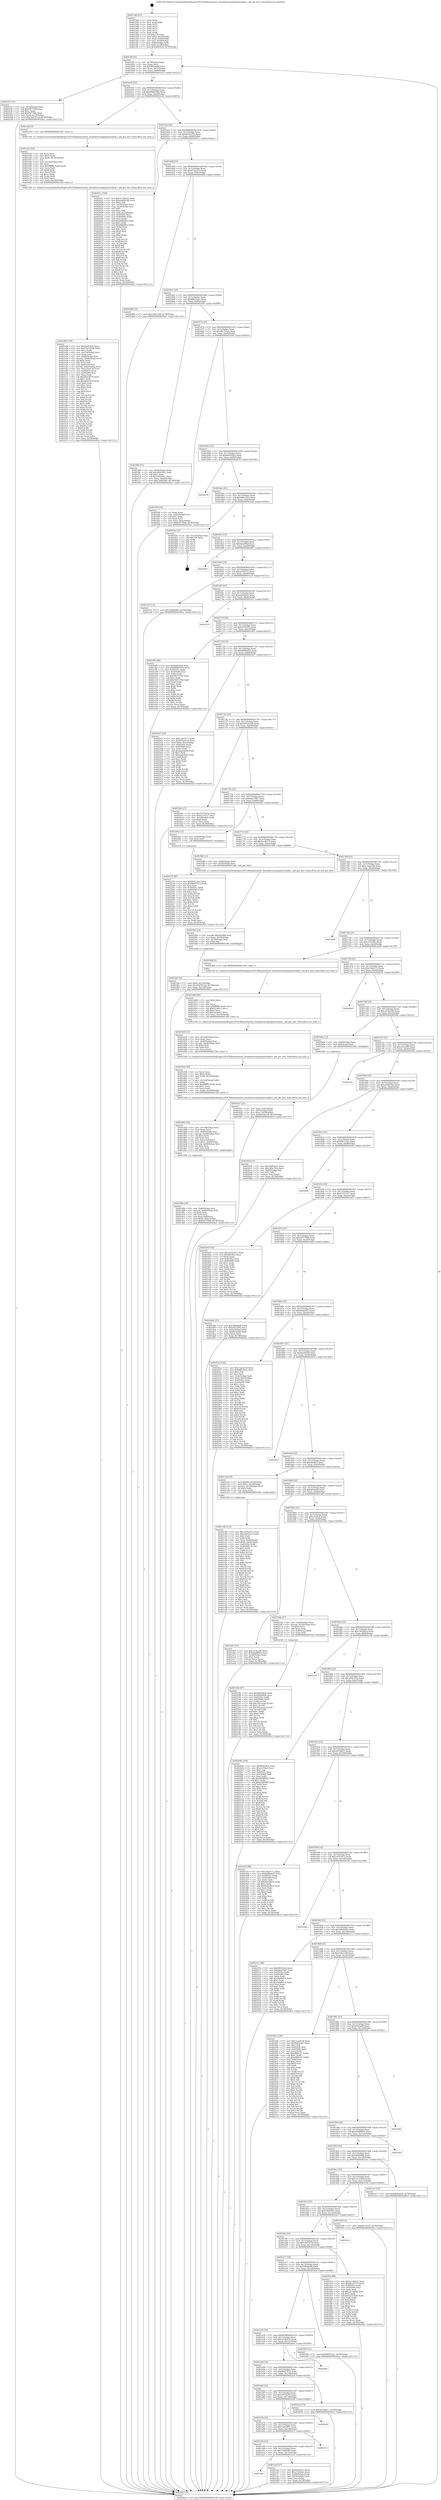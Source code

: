 digraph "0x4015d0" {
  label = "0x4015d0 (/mnt/c/Users/mathe/Desktop/tcc/POCII/binaries/extr_linuxdriversinputjoystickadi.c_adi_get_bits_Final-ollvm.out::main(0))"
  labelloc = "t"
  node[shape=record]

  Entry [label="",width=0.3,height=0.3,shape=circle,fillcolor=black,style=filled]
  "0x4015ff" [label="{
     0x4015ff [23]\l
     | [instrs]\l
     &nbsp;&nbsp;0x4015ff \<+3\>: mov -0x78(%rbp),%eax\l
     &nbsp;&nbsp;0x401602 \<+2\>: mov %eax,%ecx\l
     &nbsp;&nbsp;0x401604 \<+6\>: sub $0x800eaa0f,%ecx\l
     &nbsp;&nbsp;0x40160a \<+3\>: mov %eax,-0x7c(%rbp)\l
     &nbsp;&nbsp;0x40160d \<+3\>: mov %ecx,-0x80(%rbp)\l
     &nbsp;&nbsp;0x401610 \<+6\>: je 00000000004021f3 \<main+0xc23\>\l
  }"]
  "0x4021f3" [label="{
     0x4021f3 [31]\l
     | [instrs]\l
     &nbsp;&nbsp;0x4021f3 \<+3\>: mov -0x74(%rbp),%eax\l
     &nbsp;&nbsp;0x4021f6 \<+5\>: sub $0xf5f774fd,%eax\l
     &nbsp;&nbsp;0x4021fb \<+3\>: add $0x1,%eax\l
     &nbsp;&nbsp;0x4021fe \<+5\>: add $0xf5f774fd,%eax\l
     &nbsp;&nbsp;0x402203 \<+3\>: mov %eax,-0x74(%rbp)\l
     &nbsp;&nbsp;0x402206 \<+7\>: movl $0x54d7872d,-0x78(%rbp)\l
     &nbsp;&nbsp;0x40220d \<+5\>: jmp 00000000004026e2 \<main+0x1112\>\l
  }"]
  "0x401616" [label="{
     0x401616 [25]\l
     | [instrs]\l
     &nbsp;&nbsp;0x401616 \<+5\>: jmp 000000000040161b \<main+0x4b\>\l
     &nbsp;&nbsp;0x40161b \<+3\>: mov -0x7c(%rbp),%eax\l
     &nbsp;&nbsp;0x40161e \<+5\>: sub $0x89802504,%eax\l
     &nbsp;&nbsp;0x401623 \<+6\>: mov %eax,-0x84(%rbp)\l
     &nbsp;&nbsp;0x401629 \<+6\>: je 0000000000401e4d \<main+0x87d\>\l
  }"]
  Exit [label="",width=0.3,height=0.3,shape=circle,fillcolor=black,style=filled,peripheries=2]
  "0x401e4d" [label="{
     0x401e4d [5]\l
     | [instrs]\l
     &nbsp;&nbsp;0x401e4d \<+5\>: call 0000000000401160 \<next_i\>\l
     | [calls]\l
     &nbsp;&nbsp;0x401160 \{1\} (/mnt/c/Users/mathe/Desktop/tcc/POCII/binaries/extr_linuxdriversinputjoystickadi.c_adi_get_bits_Final-ollvm.out::next_i)\l
  }"]
  "0x40162f" [label="{
     0x40162f [25]\l
     | [instrs]\l
     &nbsp;&nbsp;0x40162f \<+5\>: jmp 0000000000401634 \<main+0x64\>\l
     &nbsp;&nbsp;0x401634 \<+3\>: mov -0x7c(%rbp),%eax\l
     &nbsp;&nbsp;0x401637 \<+5\>: sub $0x8b181f70,%eax\l
     &nbsp;&nbsp;0x40163c \<+6\>: mov %eax,-0x88(%rbp)\l
     &nbsp;&nbsp;0x401642 \<+6\>: je 000000000040201c \<main+0xa4c\>\l
  }"]
  "0x402276" [label="{
     0x402276 [87]\l
     | [instrs]\l
     &nbsp;&nbsp;0x402276 \<+5\>: mov $0xf00123ec,%ecx\l
     &nbsp;&nbsp;0x40227b \<+5\>: mov $0x66d57b72,%edx\l
     &nbsp;&nbsp;0x402280 \<+2\>: xor %esi,%esi\l
     &nbsp;&nbsp;0x402282 \<+8\>: mov 0x40505c,%r8d\l
     &nbsp;&nbsp;0x40228a \<+8\>: mov 0x405060,%r9d\l
     &nbsp;&nbsp;0x402292 \<+3\>: sub $0x1,%esi\l
     &nbsp;&nbsp;0x402295 \<+3\>: mov %r8d,%r10d\l
     &nbsp;&nbsp;0x402298 \<+3\>: add %esi,%r10d\l
     &nbsp;&nbsp;0x40229b \<+4\>: imul %r10d,%r8d\l
     &nbsp;&nbsp;0x40229f \<+4\>: and $0x1,%r8d\l
     &nbsp;&nbsp;0x4022a3 \<+4\>: cmp $0x0,%r8d\l
     &nbsp;&nbsp;0x4022a7 \<+4\>: sete %r11b\l
     &nbsp;&nbsp;0x4022ab \<+4\>: cmp $0xa,%r9d\l
     &nbsp;&nbsp;0x4022af \<+3\>: setl %bl\l
     &nbsp;&nbsp;0x4022b2 \<+3\>: mov %r11b,%r14b\l
     &nbsp;&nbsp;0x4022b5 \<+3\>: and %bl,%r14b\l
     &nbsp;&nbsp;0x4022b8 \<+3\>: xor %bl,%r11b\l
     &nbsp;&nbsp;0x4022bb \<+3\>: or %r11b,%r14b\l
     &nbsp;&nbsp;0x4022be \<+4\>: test $0x1,%r14b\l
     &nbsp;&nbsp;0x4022c2 \<+3\>: cmovne %edx,%ecx\l
     &nbsp;&nbsp;0x4022c5 \<+3\>: mov %ecx,-0x78(%rbp)\l
     &nbsp;&nbsp;0x4022c8 \<+5\>: jmp 00000000004026e2 \<main+0x1112\>\l
  }"]
  "0x40201c" [label="{
     0x40201c [164]\l
     | [instrs]\l
     &nbsp;&nbsp;0x40201c \<+5\>: mov $0x5c14b431,%eax\l
     &nbsp;&nbsp;0x402021 \<+5\>: mov $0xe0d9a76b,%ecx\l
     &nbsp;&nbsp;0x402026 \<+2\>: mov $0x1,%dl\l
     &nbsp;&nbsp;0x402028 \<+3\>: mov -0x74(%rbp),%esi\l
     &nbsp;&nbsp;0x40202b \<+3\>: cmp -0x54(%rbp),%esi\l
     &nbsp;&nbsp;0x40202e \<+4\>: setl %dil\l
     &nbsp;&nbsp;0x402032 \<+4\>: and $0x1,%dil\l
     &nbsp;&nbsp;0x402036 \<+4\>: mov %dil,-0x2d(%rbp)\l
     &nbsp;&nbsp;0x40203a \<+7\>: mov 0x40505c,%esi\l
     &nbsp;&nbsp;0x402041 \<+8\>: mov 0x405060,%r8d\l
     &nbsp;&nbsp;0x402049 \<+3\>: mov %esi,%r9d\l
     &nbsp;&nbsp;0x40204c \<+7\>: add $0xd4ff2663,%r9d\l
     &nbsp;&nbsp;0x402053 \<+4\>: sub $0x1,%r9d\l
     &nbsp;&nbsp;0x402057 \<+7\>: sub $0xd4ff2663,%r9d\l
     &nbsp;&nbsp;0x40205e \<+4\>: imul %r9d,%esi\l
     &nbsp;&nbsp;0x402062 \<+3\>: and $0x1,%esi\l
     &nbsp;&nbsp;0x402065 \<+3\>: cmp $0x0,%esi\l
     &nbsp;&nbsp;0x402068 \<+4\>: sete %dil\l
     &nbsp;&nbsp;0x40206c \<+4\>: cmp $0xa,%r8d\l
     &nbsp;&nbsp;0x402070 \<+4\>: setl %r10b\l
     &nbsp;&nbsp;0x402074 \<+3\>: mov %dil,%r11b\l
     &nbsp;&nbsp;0x402077 \<+4\>: xor $0xff,%r11b\l
     &nbsp;&nbsp;0x40207b \<+3\>: mov %r10b,%bl\l
     &nbsp;&nbsp;0x40207e \<+3\>: xor $0xff,%bl\l
     &nbsp;&nbsp;0x402081 \<+3\>: xor $0x1,%dl\l
     &nbsp;&nbsp;0x402084 \<+3\>: mov %r11b,%r14b\l
     &nbsp;&nbsp;0x402087 \<+4\>: and $0xff,%r14b\l
     &nbsp;&nbsp;0x40208b \<+3\>: and %dl,%dil\l
     &nbsp;&nbsp;0x40208e \<+3\>: mov %bl,%r15b\l
     &nbsp;&nbsp;0x402091 \<+4\>: and $0xff,%r15b\l
     &nbsp;&nbsp;0x402095 \<+3\>: and %dl,%r10b\l
     &nbsp;&nbsp;0x402098 \<+3\>: or %dil,%r14b\l
     &nbsp;&nbsp;0x40209b \<+3\>: or %r10b,%r15b\l
     &nbsp;&nbsp;0x40209e \<+3\>: xor %r15b,%r14b\l
     &nbsp;&nbsp;0x4020a1 \<+3\>: or %bl,%r11b\l
     &nbsp;&nbsp;0x4020a4 \<+4\>: xor $0xff,%r11b\l
     &nbsp;&nbsp;0x4020a8 \<+3\>: or $0x1,%dl\l
     &nbsp;&nbsp;0x4020ab \<+3\>: and %dl,%r11b\l
     &nbsp;&nbsp;0x4020ae \<+3\>: or %r11b,%r14b\l
     &nbsp;&nbsp;0x4020b1 \<+4\>: test $0x1,%r14b\l
     &nbsp;&nbsp;0x4020b5 \<+3\>: cmovne %ecx,%eax\l
     &nbsp;&nbsp;0x4020b8 \<+3\>: mov %eax,-0x78(%rbp)\l
     &nbsp;&nbsp;0x4020bb \<+5\>: jmp 00000000004026e2 \<main+0x1112\>\l
  }"]
  "0x401648" [label="{
     0x401648 [25]\l
     | [instrs]\l
     &nbsp;&nbsp;0x401648 \<+5\>: jmp 000000000040164d \<main+0x7d\>\l
     &nbsp;&nbsp;0x40164d \<+3\>: mov -0x7c(%rbp),%eax\l
     &nbsp;&nbsp;0x401650 \<+5\>: sub $0x973ae51d,%eax\l
     &nbsp;&nbsp;0x401655 \<+6\>: mov %eax,-0x8c(%rbp)\l
     &nbsp;&nbsp;0x40165b \<+6\>: je 0000000000402486 \<main+0xeb6\>\l
  }"]
  "0x402186" [label="{
     0x402186 [97]\l
     | [instrs]\l
     &nbsp;&nbsp;0x402186 \<+5\>: mov $0x9b45f4e4,%edx\l
     &nbsp;&nbsp;0x40218b \<+5\>: mov $0x4bbb9fdb,%esi\l
     &nbsp;&nbsp;0x402190 \<+8\>: mov 0x40505c,%r8d\l
     &nbsp;&nbsp;0x402198 \<+8\>: mov 0x405060,%r9d\l
     &nbsp;&nbsp;0x4021a0 \<+3\>: mov %r8d,%r10d\l
     &nbsp;&nbsp;0x4021a3 \<+7\>: add $0x7f41a2aa,%r10d\l
     &nbsp;&nbsp;0x4021aa \<+4\>: sub $0x1,%r10d\l
     &nbsp;&nbsp;0x4021ae \<+7\>: sub $0x7f41a2aa,%r10d\l
     &nbsp;&nbsp;0x4021b5 \<+4\>: imul %r10d,%r8d\l
     &nbsp;&nbsp;0x4021b9 \<+4\>: and $0x1,%r8d\l
     &nbsp;&nbsp;0x4021bd \<+4\>: cmp $0x0,%r8d\l
     &nbsp;&nbsp;0x4021c1 \<+4\>: sete %r11b\l
     &nbsp;&nbsp;0x4021c5 \<+4\>: cmp $0xa,%r9d\l
     &nbsp;&nbsp;0x4021c9 \<+3\>: setl %bl\l
     &nbsp;&nbsp;0x4021cc \<+3\>: mov %r11b,%r14b\l
     &nbsp;&nbsp;0x4021cf \<+3\>: and %bl,%r14b\l
     &nbsp;&nbsp;0x4021d2 \<+3\>: xor %bl,%r11b\l
     &nbsp;&nbsp;0x4021d5 \<+3\>: or %r11b,%r14b\l
     &nbsp;&nbsp;0x4021d8 \<+4\>: test $0x1,%r14b\l
     &nbsp;&nbsp;0x4021dc \<+3\>: cmovne %esi,%edx\l
     &nbsp;&nbsp;0x4021df \<+3\>: mov %edx,-0x78(%rbp)\l
     &nbsp;&nbsp;0x4021e2 \<+5\>: jmp 00000000004026e2 \<main+0x1112\>\l
  }"]
  "0x402486" [label="{
     0x402486 [12]\l
     | [instrs]\l
     &nbsp;&nbsp;0x402486 \<+7\>: movl $0x356c126f,-0x78(%rbp)\l
     &nbsp;&nbsp;0x40248d \<+5\>: jmp 00000000004026e2 \<main+0x1112\>\l
  }"]
  "0x401661" [label="{
     0x401661 [25]\l
     | [instrs]\l
     &nbsp;&nbsp;0x401661 \<+5\>: jmp 0000000000401666 \<main+0x96\>\l
     &nbsp;&nbsp;0x401666 \<+3\>: mov -0x7c(%rbp),%eax\l
     &nbsp;&nbsp;0x401669 \<+5\>: sub $0x98d76a2c,%eax\l
     &nbsp;&nbsp;0x40166e \<+6\>: mov %eax,-0x90(%rbp)\l
     &nbsp;&nbsp;0x401674 \<+6\>: je 0000000000401f69 \<main+0x999\>\l
  }"]
  "0x401fab" [label="{
     0x401fab [25]\l
     | [instrs]\l
     &nbsp;&nbsp;0x401fab \<+7\>: movl $0x0,-0x74(%rbp)\l
     &nbsp;&nbsp;0x401fb2 \<+7\>: movl $0x54d7872d,-0x78(%rbp)\l
     &nbsp;&nbsp;0x401fb9 \<+6\>: mov %eax,-0x154(%rbp)\l
     &nbsp;&nbsp;0x401fbf \<+5\>: jmp 00000000004026e2 \<main+0x1112\>\l
  }"]
  "0x401f69" [label="{
     0x401f69 [31]\l
     | [instrs]\l
     &nbsp;&nbsp;0x401f69 \<+3\>: mov -0x64(%rbp),%eax\l
     &nbsp;&nbsp;0x401f6c \<+5\>: add $0xc06d34cc,%eax\l
     &nbsp;&nbsp;0x401f71 \<+3\>: add $0x1,%eax\l
     &nbsp;&nbsp;0x401f74 \<+5\>: sub $0xc06d34cc,%eax\l
     &nbsp;&nbsp;0x401f79 \<+3\>: mov %eax,-0x64(%rbp)\l
     &nbsp;&nbsp;0x401f7c \<+7\>: movl $0x7ed04580,-0x78(%rbp)\l
     &nbsp;&nbsp;0x401f83 \<+5\>: jmp 00000000004026e2 \<main+0x1112\>\l
  }"]
  "0x40167a" [label="{
     0x40167a [25]\l
     | [instrs]\l
     &nbsp;&nbsp;0x40167a \<+5\>: jmp 000000000040167f \<main+0xaf\>\l
     &nbsp;&nbsp;0x40167f \<+3\>: mov -0x7c(%rbp),%eax\l
     &nbsp;&nbsp;0x401682 \<+5\>: sub $0x99c7b3c4,%eax\l
     &nbsp;&nbsp;0x401687 \<+6\>: mov %eax,-0x94(%rbp)\l
     &nbsp;&nbsp;0x40168d \<+6\>: je 0000000000401f44 \<main+0x974\>\l
  }"]
  "0x401f94" [label="{
     0x401f94 [23]\l
     | [instrs]\l
     &nbsp;&nbsp;0x401f94 \<+10\>: movabs $0x4030b6,%rdi\l
     &nbsp;&nbsp;0x401f9e \<+3\>: mov %eax,-0x70(%rbp)\l
     &nbsp;&nbsp;0x401fa1 \<+3\>: mov -0x70(%rbp),%esi\l
     &nbsp;&nbsp;0x401fa4 \<+2\>: mov $0x0,%al\l
     &nbsp;&nbsp;0x401fa6 \<+5\>: call 0000000000401040 \<printf@plt\>\l
     | [calls]\l
     &nbsp;&nbsp;0x401040 \{1\} (unknown)\l
  }"]
  "0x401f44" [label="{
     0x401f44 [25]\l
     | [instrs]\l
     &nbsp;&nbsp;0x401f44 \<+2\>: xor %eax,%eax\l
     &nbsp;&nbsp;0x401f46 \<+3\>: mov -0x6c(%rbp),%ecx\l
     &nbsp;&nbsp;0x401f49 \<+3\>: sub $0x1,%eax\l
     &nbsp;&nbsp;0x401f4c \<+2\>: sub %eax,%ecx\l
     &nbsp;&nbsp;0x401f4e \<+3\>: mov %ecx,-0x6c(%rbp)\l
     &nbsp;&nbsp;0x401f51 \<+7\>: movl $0xf2077848,-0x78(%rbp)\l
     &nbsp;&nbsp;0x401f58 \<+5\>: jmp 00000000004026e2 \<main+0x1112\>\l
  }"]
  "0x401693" [label="{
     0x401693 [25]\l
     | [instrs]\l
     &nbsp;&nbsp;0x401693 \<+5\>: jmp 0000000000401698 \<main+0xc8\>\l
     &nbsp;&nbsp;0x401698 \<+3\>: mov -0x7c(%rbp),%eax\l
     &nbsp;&nbsp;0x40169b \<+5\>: sub $0x9b45f4e4,%eax\l
     &nbsp;&nbsp;0x4016a0 \<+6\>: mov %eax,-0x98(%rbp)\l
     &nbsp;&nbsp;0x4016a6 \<+6\>: je 0000000000402678 \<main+0x10a8\>\l
  }"]
  "0x401e86" [label="{
     0x401e86 [178]\l
     | [instrs]\l
     &nbsp;&nbsp;0x401e86 \<+5\>: mov $0xfaa45be0,%ecx\l
     &nbsp;&nbsp;0x401e8b \<+5\>: mov $0x52c12b58,%edx\l
     &nbsp;&nbsp;0x401e90 \<+3\>: mov $0x1,%r8b\l
     &nbsp;&nbsp;0x401e93 \<+6\>: mov -0x150(%rbp),%esi\l
     &nbsp;&nbsp;0x401e99 \<+3\>: imul %eax,%esi\l
     &nbsp;&nbsp;0x401e9c \<+4\>: mov -0x60(%rbp),%r9\l
     &nbsp;&nbsp;0x401ea0 \<+4\>: movslq -0x64(%rbp),%r10\l
     &nbsp;&nbsp;0x401ea4 \<+4\>: shl $0x4,%r10\l
     &nbsp;&nbsp;0x401ea8 \<+3\>: add %r10,%r9\l
     &nbsp;&nbsp;0x401eab \<+4\>: mov 0x8(%r9),%r9\l
     &nbsp;&nbsp;0x401eaf \<+4\>: movslq -0x6c(%rbp),%r10\l
     &nbsp;&nbsp;0x401eb3 \<+4\>: mov %esi,(%r9,%r10,4)\l
     &nbsp;&nbsp;0x401eb7 \<+7\>: mov 0x40505c,%eax\l
     &nbsp;&nbsp;0x401ebe \<+7\>: mov 0x405060,%esi\l
     &nbsp;&nbsp;0x401ec5 \<+2\>: mov %eax,%edi\l
     &nbsp;&nbsp;0x401ec7 \<+6\>: sub $0xa92e2b78,%edi\l
     &nbsp;&nbsp;0x401ecd \<+3\>: sub $0x1,%edi\l
     &nbsp;&nbsp;0x401ed0 \<+6\>: add $0xa92e2b78,%edi\l
     &nbsp;&nbsp;0x401ed6 \<+3\>: imul %edi,%eax\l
     &nbsp;&nbsp;0x401ed9 \<+3\>: and $0x1,%eax\l
     &nbsp;&nbsp;0x401edc \<+3\>: cmp $0x0,%eax\l
     &nbsp;&nbsp;0x401edf \<+4\>: sete %r11b\l
     &nbsp;&nbsp;0x401ee3 \<+3\>: cmp $0xa,%esi\l
     &nbsp;&nbsp;0x401ee6 \<+3\>: setl %bl\l
     &nbsp;&nbsp;0x401ee9 \<+3\>: mov %r11b,%r14b\l
     &nbsp;&nbsp;0x401eec \<+4\>: xor $0xff,%r14b\l
     &nbsp;&nbsp;0x401ef0 \<+3\>: mov %bl,%r15b\l
     &nbsp;&nbsp;0x401ef3 \<+4\>: xor $0xff,%r15b\l
     &nbsp;&nbsp;0x401ef7 \<+4\>: xor $0x0,%r8b\l
     &nbsp;&nbsp;0x401efb \<+3\>: mov %r14b,%r12b\l
     &nbsp;&nbsp;0x401efe \<+4\>: and $0x0,%r12b\l
     &nbsp;&nbsp;0x401f02 \<+3\>: and %r8b,%r11b\l
     &nbsp;&nbsp;0x401f05 \<+3\>: mov %r15b,%r13b\l
     &nbsp;&nbsp;0x401f08 \<+4\>: and $0x0,%r13b\l
     &nbsp;&nbsp;0x401f0c \<+3\>: and %r8b,%bl\l
     &nbsp;&nbsp;0x401f0f \<+3\>: or %r11b,%r12b\l
     &nbsp;&nbsp;0x401f12 \<+3\>: or %bl,%r13b\l
     &nbsp;&nbsp;0x401f15 \<+3\>: xor %r13b,%r12b\l
     &nbsp;&nbsp;0x401f18 \<+3\>: or %r15b,%r14b\l
     &nbsp;&nbsp;0x401f1b \<+4\>: xor $0xff,%r14b\l
     &nbsp;&nbsp;0x401f1f \<+4\>: or $0x0,%r8b\l
     &nbsp;&nbsp;0x401f23 \<+3\>: and %r8b,%r14b\l
     &nbsp;&nbsp;0x401f26 \<+3\>: or %r14b,%r12b\l
     &nbsp;&nbsp;0x401f29 \<+4\>: test $0x1,%r12b\l
     &nbsp;&nbsp;0x401f2d \<+3\>: cmovne %edx,%ecx\l
     &nbsp;&nbsp;0x401f30 \<+3\>: mov %ecx,-0x78(%rbp)\l
     &nbsp;&nbsp;0x401f33 \<+5\>: jmp 00000000004026e2 \<main+0x1112\>\l
  }"]
  "0x402678" [label="{
     0x402678\l
  }", style=dashed]
  "0x4016ac" [label="{
     0x4016ac [25]\l
     | [instrs]\l
     &nbsp;&nbsp;0x4016ac \<+5\>: jmp 00000000004016b1 \<main+0xe1\>\l
     &nbsp;&nbsp;0x4016b1 \<+3\>: mov -0x7c(%rbp),%eax\l
     &nbsp;&nbsp;0x4016b4 \<+5\>: sub $0x9dbc342c,%eax\l
     &nbsp;&nbsp;0x4016b9 \<+6\>: mov %eax,-0x9c(%rbp)\l
     &nbsp;&nbsp;0x4016bf \<+6\>: je 00000000004025ae \<main+0xfde\>\l
  }"]
  "0x401e52" [label="{
     0x401e52 [52]\l
     | [instrs]\l
     &nbsp;&nbsp;0x401e52 \<+2\>: xor %ecx,%ecx\l
     &nbsp;&nbsp;0x401e54 \<+5\>: mov $0x2,%edx\l
     &nbsp;&nbsp;0x401e59 \<+6\>: mov %edx,-0x14c(%rbp)\l
     &nbsp;&nbsp;0x401e5f \<+1\>: cltd\l
     &nbsp;&nbsp;0x401e60 \<+6\>: mov -0x14c(%rbp),%esi\l
     &nbsp;&nbsp;0x401e66 \<+2\>: idiv %esi\l
     &nbsp;&nbsp;0x401e68 \<+6\>: imul $0xfffffffe,%edx,%edx\l
     &nbsp;&nbsp;0x401e6e \<+2\>: mov %ecx,%edi\l
     &nbsp;&nbsp;0x401e70 \<+2\>: sub %edx,%edi\l
     &nbsp;&nbsp;0x401e72 \<+2\>: mov %ecx,%edx\l
     &nbsp;&nbsp;0x401e74 \<+3\>: sub $0x1,%edx\l
     &nbsp;&nbsp;0x401e77 \<+2\>: add %edx,%edi\l
     &nbsp;&nbsp;0x401e79 \<+2\>: sub %edi,%ecx\l
     &nbsp;&nbsp;0x401e7b \<+6\>: mov %ecx,-0x150(%rbp)\l
     &nbsp;&nbsp;0x401e81 \<+5\>: call 0000000000401160 \<next_i\>\l
     | [calls]\l
     &nbsp;&nbsp;0x401160 \{1\} (/mnt/c/Users/mathe/Desktop/tcc/POCII/binaries/extr_linuxdriversinputjoystickadi.c_adi_get_bits_Final-ollvm.out::next_i)\l
  }"]
  "0x4025ae" [label="{
     0x4025ae [21]\l
     | [instrs]\l
     &nbsp;&nbsp;0x4025ae \<+3\>: mov -0x2c(%rbp),%eax\l
     &nbsp;&nbsp;0x4025b1 \<+7\>: add $0x138,%rsp\l
     &nbsp;&nbsp;0x4025b8 \<+1\>: pop %rbx\l
     &nbsp;&nbsp;0x4025b9 \<+2\>: pop %r12\l
     &nbsp;&nbsp;0x4025bb \<+2\>: pop %r13\l
     &nbsp;&nbsp;0x4025bd \<+2\>: pop %r14\l
     &nbsp;&nbsp;0x4025bf \<+2\>: pop %r15\l
     &nbsp;&nbsp;0x4025c1 \<+1\>: pop %rbp\l
     &nbsp;&nbsp;0x4025c2 \<+1\>: ret\l
  }"]
  "0x4016c5" [label="{
     0x4016c5 [25]\l
     | [instrs]\l
     &nbsp;&nbsp;0x4016c5 \<+5\>: jmp 00000000004016ca \<main+0xfa\>\l
     &nbsp;&nbsp;0x4016ca \<+3\>: mov -0x7c(%rbp),%eax\l
     &nbsp;&nbsp;0x4016cd \<+5\>: sub $0xa0a289af,%eax\l
     &nbsp;&nbsp;0x4016d2 \<+6\>: mov %eax,-0xa0(%rbp)\l
     &nbsp;&nbsp;0x4016d8 \<+6\>: je 00000000004026b7 \<main+0x10e7\>\l
  }"]
  "0x401db4" [label="{
     0x401db4 [38]\l
     | [instrs]\l
     &nbsp;&nbsp;0x401db4 \<+4\>: mov -0x60(%rbp),%rsi\l
     &nbsp;&nbsp;0x401db8 \<+4\>: movslq -0x64(%rbp),%rdi\l
     &nbsp;&nbsp;0x401dbc \<+4\>: shl $0x4,%rdi\l
     &nbsp;&nbsp;0x401dc0 \<+3\>: add %rdi,%rsi\l
     &nbsp;&nbsp;0x401dc3 \<+4\>: mov %rax,0x8(%rsi)\l
     &nbsp;&nbsp;0x401dc7 \<+7\>: movl $0x0,-0x6c(%rbp)\l
     &nbsp;&nbsp;0x401dce \<+7\>: movl $0xf2077848,-0x78(%rbp)\l
     &nbsp;&nbsp;0x401dd5 \<+5\>: jmp 00000000004026e2 \<main+0x1112\>\l
  }"]
  "0x4026b7" [label="{
     0x4026b7\l
  }", style=dashed]
  "0x4016de" [label="{
     0x4016de [25]\l
     | [instrs]\l
     &nbsp;&nbsp;0x4016de \<+5\>: jmp 00000000004016e3 \<main+0x113\>\l
     &nbsp;&nbsp;0x4016e3 \<+3\>: mov -0x7c(%rbp),%eax\l
     &nbsp;&nbsp;0x4016e6 \<+5\>: sub $0xa42f2212,%eax\l
     &nbsp;&nbsp;0x4016eb \<+6\>: mov %eax,-0xa4(%rbp)\l
     &nbsp;&nbsp;0x4016f1 \<+6\>: je 0000000000401ce1 \<main+0x711\>\l
  }"]
  "0x401d82" [label="{
     0x401d82 [50]\l
     | [instrs]\l
     &nbsp;&nbsp;0x401d82 \<+6\>: mov -0x148(%rbp),%ecx\l
     &nbsp;&nbsp;0x401d88 \<+3\>: imul %eax,%ecx\l
     &nbsp;&nbsp;0x401d8b \<+4\>: mov -0x60(%rbp),%rsi\l
     &nbsp;&nbsp;0x401d8f \<+4\>: movslq -0x64(%rbp),%rdi\l
     &nbsp;&nbsp;0x401d93 \<+4\>: shl $0x4,%rdi\l
     &nbsp;&nbsp;0x401d97 \<+3\>: add %rdi,%rsi\l
     &nbsp;&nbsp;0x401d9a \<+3\>: mov %ecx,0x4(%rsi)\l
     &nbsp;&nbsp;0x401d9d \<+7\>: movl $0x1,-0x68(%rbp)\l
     &nbsp;&nbsp;0x401da4 \<+4\>: movslq -0x68(%rbp),%rsi\l
     &nbsp;&nbsp;0x401da8 \<+4\>: shl $0x2,%rsi\l
     &nbsp;&nbsp;0x401dac \<+3\>: mov %rsi,%rdi\l
     &nbsp;&nbsp;0x401daf \<+5\>: call 0000000000401050 \<malloc@plt\>\l
     | [calls]\l
     &nbsp;&nbsp;0x401050 \{1\} (unknown)\l
  }"]
  "0x401ce1" [label="{
     0x401ce1 [12]\l
     | [instrs]\l
     &nbsp;&nbsp;0x401ce1 \<+7\>: movl $0x7ed04580,-0x78(%rbp)\l
     &nbsp;&nbsp;0x401ce8 \<+5\>: jmp 00000000004026e2 \<main+0x1112\>\l
  }"]
  "0x4016f7" [label="{
     0x4016f7 [25]\l
     | [instrs]\l
     &nbsp;&nbsp;0x4016f7 \<+5\>: jmp 00000000004016fc \<main+0x12c\>\l
     &nbsp;&nbsp;0x4016fc \<+3\>: mov -0x7c(%rbp),%eax\l
     &nbsp;&nbsp;0x4016ff \<+5\>: sub $0xadeb2ba3,%eax\l
     &nbsp;&nbsp;0x401704 \<+6\>: mov %eax,-0xa8(%rbp)\l
     &nbsp;&nbsp;0x40170a \<+6\>: je 00000000004025c3 \<main+0xff3\>\l
  }"]
  "0x401d54" [label="{
     0x401d54 [46]\l
     | [instrs]\l
     &nbsp;&nbsp;0x401d54 \<+2\>: xor %ecx,%ecx\l
     &nbsp;&nbsp;0x401d56 \<+5\>: mov $0x2,%edx\l
     &nbsp;&nbsp;0x401d5b \<+6\>: mov %edx,-0x144(%rbp)\l
     &nbsp;&nbsp;0x401d61 \<+1\>: cltd\l
     &nbsp;&nbsp;0x401d62 \<+7\>: mov -0x144(%rbp),%r8d\l
     &nbsp;&nbsp;0x401d69 \<+3\>: idiv %r8d\l
     &nbsp;&nbsp;0x401d6c \<+6\>: imul $0xfffffffe,%edx,%edx\l
     &nbsp;&nbsp;0x401d72 \<+3\>: sub $0x1,%ecx\l
     &nbsp;&nbsp;0x401d75 \<+2\>: sub %ecx,%edx\l
     &nbsp;&nbsp;0x401d77 \<+6\>: mov %edx,-0x148(%rbp)\l
     &nbsp;&nbsp;0x401d7d \<+5\>: call 0000000000401160 \<next_i\>\l
     | [calls]\l
     &nbsp;&nbsp;0x401160 \{1\} (/mnt/c/Users/mathe/Desktop/tcc/POCII/binaries/extr_linuxdriversinputjoystickadi.c_adi_get_bits_Final-ollvm.out::next_i)\l
  }"]
  "0x4025c3" [label="{
     0x4025c3\l
  }", style=dashed]
  "0x401710" [label="{
     0x401710 [25]\l
     | [instrs]\l
     &nbsp;&nbsp;0x401710 \<+5\>: jmp 0000000000401715 \<main+0x145\>\l
     &nbsp;&nbsp;0x401715 \<+3\>: mov -0x7c(%rbp),%eax\l
     &nbsp;&nbsp;0x401718 \<+5\>: sub $0xb1922f02,%eax\l
     &nbsp;&nbsp;0x40171d \<+6\>: mov %eax,-0xac(%rbp)\l
     &nbsp;&nbsp;0x401723 \<+6\>: je 0000000000401df5 \<main+0x825\>\l
  }"]
  "0x401d35" [label="{
     0x401d35 [31]\l
     | [instrs]\l
     &nbsp;&nbsp;0x401d35 \<+6\>: mov -0x140(%rbp),%ecx\l
     &nbsp;&nbsp;0x401d3b \<+3\>: imul %eax,%ecx\l
     &nbsp;&nbsp;0x401d3e \<+4\>: mov -0x60(%rbp),%rsi\l
     &nbsp;&nbsp;0x401d42 \<+4\>: movslq -0x64(%rbp),%rdi\l
     &nbsp;&nbsp;0x401d46 \<+4\>: shl $0x4,%rdi\l
     &nbsp;&nbsp;0x401d4a \<+3\>: add %rdi,%rsi\l
     &nbsp;&nbsp;0x401d4d \<+2\>: mov %ecx,(%rsi)\l
     &nbsp;&nbsp;0x401d4f \<+5\>: call 0000000000401160 \<next_i\>\l
     | [calls]\l
     &nbsp;&nbsp;0x401160 \{1\} (/mnt/c/Users/mathe/Desktop/tcc/POCII/binaries/extr_linuxdriversinputjoystickadi.c_adi_get_bits_Final-ollvm.out::next_i)\l
  }"]
  "0x401df5" [label="{
     0x401df5 [88]\l
     | [instrs]\l
     &nbsp;&nbsp;0x401df5 \<+5\>: mov $0xfaa45be0,%eax\l
     &nbsp;&nbsp;0x401dfa \<+5\>: mov $0x89802504,%ecx\l
     &nbsp;&nbsp;0x401dff \<+7\>: mov 0x40505c,%edx\l
     &nbsp;&nbsp;0x401e06 \<+7\>: mov 0x405060,%esi\l
     &nbsp;&nbsp;0x401e0d \<+2\>: mov %edx,%edi\l
     &nbsp;&nbsp;0x401e0f \<+6\>: sub $0x784727b4,%edi\l
     &nbsp;&nbsp;0x401e15 \<+3\>: sub $0x1,%edi\l
     &nbsp;&nbsp;0x401e18 \<+6\>: add $0x784727b4,%edi\l
     &nbsp;&nbsp;0x401e1e \<+3\>: imul %edi,%edx\l
     &nbsp;&nbsp;0x401e21 \<+3\>: and $0x1,%edx\l
     &nbsp;&nbsp;0x401e24 \<+3\>: cmp $0x0,%edx\l
     &nbsp;&nbsp;0x401e27 \<+4\>: sete %r8b\l
     &nbsp;&nbsp;0x401e2b \<+3\>: cmp $0xa,%esi\l
     &nbsp;&nbsp;0x401e2e \<+4\>: setl %r9b\l
     &nbsp;&nbsp;0x401e32 \<+3\>: mov %r8b,%r10b\l
     &nbsp;&nbsp;0x401e35 \<+3\>: and %r9b,%r10b\l
     &nbsp;&nbsp;0x401e38 \<+3\>: xor %r9b,%r8b\l
     &nbsp;&nbsp;0x401e3b \<+3\>: or %r8b,%r10b\l
     &nbsp;&nbsp;0x401e3e \<+4\>: test $0x1,%r10b\l
     &nbsp;&nbsp;0x401e42 \<+3\>: cmovne %ecx,%eax\l
     &nbsp;&nbsp;0x401e45 \<+3\>: mov %eax,-0x78(%rbp)\l
     &nbsp;&nbsp;0x401e48 \<+5\>: jmp 00000000004026e2 \<main+0x1112\>\l
  }"]
  "0x401729" [label="{
     0x401729 [25]\l
     | [instrs]\l
     &nbsp;&nbsp;0x401729 \<+5\>: jmp 000000000040172e \<main+0x15e\>\l
     &nbsp;&nbsp;0x40172e \<+3\>: mov -0x7c(%rbp),%eax\l
     &nbsp;&nbsp;0x401731 \<+5\>: sub $0xb680eb55,%eax\l
     &nbsp;&nbsp;0x401736 \<+6\>: mov %eax,-0xb0(%rbp)\l
     &nbsp;&nbsp;0x40173c \<+6\>: je 0000000000402427 \<main+0xe57\>\l
  }"]
  "0x401d0d" [label="{
     0x401d0d [40]\l
     | [instrs]\l
     &nbsp;&nbsp;0x401d0d \<+5\>: mov $0x2,%ecx\l
     &nbsp;&nbsp;0x401d12 \<+1\>: cltd\l
     &nbsp;&nbsp;0x401d13 \<+2\>: idiv %ecx\l
     &nbsp;&nbsp;0x401d15 \<+6\>: imul $0xfffffffe,%edx,%ecx\l
     &nbsp;&nbsp;0x401d1b \<+6\>: sub $0x5224415,%ecx\l
     &nbsp;&nbsp;0x401d21 \<+3\>: add $0x1,%ecx\l
     &nbsp;&nbsp;0x401d24 \<+6\>: add $0x5224415,%ecx\l
     &nbsp;&nbsp;0x401d2a \<+6\>: mov %ecx,-0x140(%rbp)\l
     &nbsp;&nbsp;0x401d30 \<+5\>: call 0000000000401160 \<next_i\>\l
     | [calls]\l
     &nbsp;&nbsp;0x401160 \{1\} (/mnt/c/Users/mathe/Desktop/tcc/POCII/binaries/extr_linuxdriversinputjoystickadi.c_adi_get_bits_Final-ollvm.out::next_i)\l
  }"]
  "0x402427" [label="{
     0x402427 [95]\l
     | [instrs]\l
     &nbsp;&nbsp;0x402427 \<+5\>: mov $0xc34a517c,%eax\l
     &nbsp;&nbsp;0x40242c \<+5\>: mov $0x973ae51d,%ecx\l
     &nbsp;&nbsp;0x402431 \<+7\>: movl $0x0,-0x3c(%rbp)\l
     &nbsp;&nbsp;0x402438 \<+7\>: mov 0x40505c,%edx\l
     &nbsp;&nbsp;0x40243f \<+7\>: mov 0x405060,%esi\l
     &nbsp;&nbsp;0x402446 \<+2\>: mov %edx,%edi\l
     &nbsp;&nbsp;0x402448 \<+6\>: add $0xaaaede90,%edi\l
     &nbsp;&nbsp;0x40244e \<+3\>: sub $0x1,%edi\l
     &nbsp;&nbsp;0x402451 \<+6\>: sub $0xaaaede90,%edi\l
     &nbsp;&nbsp;0x402457 \<+3\>: imul %edi,%edx\l
     &nbsp;&nbsp;0x40245a \<+3\>: and $0x1,%edx\l
     &nbsp;&nbsp;0x40245d \<+3\>: cmp $0x0,%edx\l
     &nbsp;&nbsp;0x402460 \<+4\>: sete %r8b\l
     &nbsp;&nbsp;0x402464 \<+3\>: cmp $0xa,%esi\l
     &nbsp;&nbsp;0x402467 \<+4\>: setl %r9b\l
     &nbsp;&nbsp;0x40246b \<+3\>: mov %r8b,%r10b\l
     &nbsp;&nbsp;0x40246e \<+3\>: and %r9b,%r10b\l
     &nbsp;&nbsp;0x402471 \<+3\>: xor %r9b,%r8b\l
     &nbsp;&nbsp;0x402474 \<+3\>: or %r8b,%r10b\l
     &nbsp;&nbsp;0x402477 \<+4\>: test $0x1,%r10b\l
     &nbsp;&nbsp;0x40247b \<+3\>: cmovne %ecx,%eax\l
     &nbsp;&nbsp;0x40247e \<+3\>: mov %eax,-0x78(%rbp)\l
     &nbsp;&nbsp;0x402481 \<+5\>: jmp 00000000004026e2 \<main+0x1112\>\l
  }"]
  "0x401742" [label="{
     0x401742 [25]\l
     | [instrs]\l
     &nbsp;&nbsp;0x401742 \<+5\>: jmp 0000000000401747 \<main+0x177\>\l
     &nbsp;&nbsp;0x401747 \<+3\>: mov -0x7c(%rbp),%eax\l
     &nbsp;&nbsp;0x40174a \<+5\>: sub $0xb910ce38,%eax\l
     &nbsp;&nbsp;0x40174f \<+6\>: mov %eax,-0xb4(%rbp)\l
     &nbsp;&nbsp;0x401755 \<+6\>: je 0000000000401bbc \<main+0x5ec\>\l
  }"]
  "0x401aad" [label="{
     0x401aad\l
  }", style=dashed]
  "0x401bbc" [label="{
     0x401bbc [27]\l
     | [instrs]\l
     &nbsp;&nbsp;0x401bbc \<+5\>: mov $0x7077b25e,%eax\l
     &nbsp;&nbsp;0x401bc1 \<+5\>: mov $0xf12551a7,%ecx\l
     &nbsp;&nbsp;0x401bc6 \<+3\>: mov -0x34(%rbp),%edx\l
     &nbsp;&nbsp;0x401bc9 \<+3\>: cmp $0x0,%edx\l
     &nbsp;&nbsp;0x401bcc \<+3\>: cmove %ecx,%eax\l
     &nbsp;&nbsp;0x401bcf \<+3\>: mov %eax,-0x78(%rbp)\l
     &nbsp;&nbsp;0x401bd2 \<+5\>: jmp 00000000004026e2 \<main+0x1112\>\l
  }"]
  "0x40175b" [label="{
     0x40175b [25]\l
     | [instrs]\l
     &nbsp;&nbsp;0x40175b \<+5\>: jmp 0000000000401760 \<main+0x190\>\l
     &nbsp;&nbsp;0x401760 \<+3\>: mov -0x7c(%rbp),%eax\l
     &nbsp;&nbsp;0x401763 \<+5\>: sub $0xbde279d7,%eax\l
     &nbsp;&nbsp;0x401768 \<+6\>: mov %eax,-0xb8(%rbp)\l
     &nbsp;&nbsp;0x40176e \<+6\>: je 000000000040226a \<main+0xc9a\>\l
  }"]
  "0x401ced" [label="{
     0x401ced [27]\l
     | [instrs]\l
     &nbsp;&nbsp;0x401ced \<+5\>: mov $0xbecdf3c3,%eax\l
     &nbsp;&nbsp;0x401cf2 \<+5\>: mov $0xc1f1d4dc,%ecx\l
     &nbsp;&nbsp;0x401cf7 \<+3\>: mov -0x64(%rbp),%edx\l
     &nbsp;&nbsp;0x401cfa \<+3\>: cmp -0x54(%rbp),%edx\l
     &nbsp;&nbsp;0x401cfd \<+3\>: cmovl %ecx,%eax\l
     &nbsp;&nbsp;0x401d00 \<+3\>: mov %eax,-0x78(%rbp)\l
     &nbsp;&nbsp;0x401d03 \<+5\>: jmp 00000000004026e2 \<main+0x1112\>\l
  }"]
  "0x40226a" [label="{
     0x40226a [12]\l
     | [instrs]\l
     &nbsp;&nbsp;0x40226a \<+4\>: mov -0x60(%rbp),%rax\l
     &nbsp;&nbsp;0x40226e \<+3\>: mov %rax,%rdi\l
     &nbsp;&nbsp;0x402271 \<+5\>: call 0000000000401030 \<free@plt\>\l
     | [calls]\l
     &nbsp;&nbsp;0x401030 \{1\} (unknown)\l
  }"]
  "0x401774" [label="{
     0x401774 [25]\l
     | [instrs]\l
     &nbsp;&nbsp;0x401774 \<+5\>: jmp 0000000000401779 \<main+0x1a9\>\l
     &nbsp;&nbsp;0x401779 \<+3\>: mov -0x7c(%rbp),%eax\l
     &nbsp;&nbsp;0x40177c \<+5\>: sub $0xbecdf3c3,%eax\l
     &nbsp;&nbsp;0x401781 \<+6\>: mov %eax,-0xbc(%rbp)\l
     &nbsp;&nbsp;0x401787 \<+6\>: je 0000000000401f88 \<main+0x9b8\>\l
  }"]
  "0x401a94" [label="{
     0x401a94 [25]\l
     | [instrs]\l
     &nbsp;&nbsp;0x401a94 \<+5\>: jmp 0000000000401a99 \<main+0x4c9\>\l
     &nbsp;&nbsp;0x401a99 \<+3\>: mov -0x7c(%rbp),%eax\l
     &nbsp;&nbsp;0x401a9c \<+5\>: sub $0x7ed04580,%eax\l
     &nbsp;&nbsp;0x401aa1 \<+6\>: mov %eax,-0x13c(%rbp)\l
     &nbsp;&nbsp;0x401aa7 \<+6\>: je 0000000000401ced \<main+0x71d\>\l
  }"]
  "0x401f88" [label="{
     0x401f88 [12]\l
     | [instrs]\l
     &nbsp;&nbsp;0x401f88 \<+4\>: mov -0x60(%rbp),%rdi\l
     &nbsp;&nbsp;0x401f8c \<+3\>: mov -0x50(%rbp),%esi\l
     &nbsp;&nbsp;0x401f8f \<+5\>: call 00000000004013d0 \<adi_get_bits\>\l
     | [calls]\l
     &nbsp;&nbsp;0x4013d0 \{1\} (/mnt/c/Users/mathe/Desktop/tcc/POCII/binaries/extr_linuxdriversinputjoystickadi.c_adi_get_bits_Final-ollvm.out::adi_get_bits)\l
  }"]
  "0x40178d" [label="{
     0x40178d [25]\l
     | [instrs]\l
     &nbsp;&nbsp;0x40178d \<+5\>: jmp 0000000000401792 \<main+0x1c2\>\l
     &nbsp;&nbsp;0x401792 \<+3\>: mov -0x7c(%rbp),%eax\l
     &nbsp;&nbsp;0x401795 \<+5\>: sub $0xc1aad138,%eax\l
     &nbsp;&nbsp;0x40179a \<+6\>: mov %eax,-0xc0(%rbp)\l
     &nbsp;&nbsp;0x4017a0 \<+6\>: je 00000000004026db \<main+0x110b\>\l
  }"]
  "0x4023c3" [label="{
     0x4023c3\l
  }", style=dashed]
  "0x4026db" [label="{
     0x4026db\l
  }", style=dashed]
  "0x4017a6" [label="{
     0x4017a6 [25]\l
     | [instrs]\l
     &nbsp;&nbsp;0x4017a6 \<+5\>: jmp 00000000004017ab \<main+0x1db\>\l
     &nbsp;&nbsp;0x4017ab \<+3\>: mov -0x7c(%rbp),%eax\l
     &nbsp;&nbsp;0x4017ae \<+5\>: sub $0xc1f1d4dc,%eax\l
     &nbsp;&nbsp;0x4017b3 \<+6\>: mov %eax,-0xc4(%rbp)\l
     &nbsp;&nbsp;0x4017b9 \<+6\>: je 0000000000401d08 \<main+0x738\>\l
  }"]
  "0x401a7b" [label="{
     0x401a7b [25]\l
     | [instrs]\l
     &nbsp;&nbsp;0x401a7b \<+5\>: jmp 0000000000401a80 \<main+0x4b0\>\l
     &nbsp;&nbsp;0x401a80 \<+3\>: mov -0x7c(%rbp),%eax\l
     &nbsp;&nbsp;0x401a83 \<+5\>: sub $0x7a418951,%eax\l
     &nbsp;&nbsp;0x401a88 \<+6\>: mov %eax,-0x138(%rbp)\l
     &nbsp;&nbsp;0x401a8e \<+6\>: je 00000000004023c3 \<main+0xdf3\>\l
  }"]
  "0x401d08" [label="{
     0x401d08 [5]\l
     | [instrs]\l
     &nbsp;&nbsp;0x401d08 \<+5\>: call 0000000000401160 \<next_i\>\l
     | [calls]\l
     &nbsp;&nbsp;0x401160 \{1\} (/mnt/c/Users/mathe/Desktop/tcc/POCII/binaries/extr_linuxdriversinputjoystickadi.c_adi_get_bits_Final-ollvm.out::next_i)\l
  }"]
  "0x4017bf" [label="{
     0x4017bf [25]\l
     | [instrs]\l
     &nbsp;&nbsp;0x4017bf \<+5\>: jmp 00000000004017c4 \<main+0x1f4\>\l
     &nbsp;&nbsp;0x4017c4 \<+3\>: mov -0x7c(%rbp),%eax\l
     &nbsp;&nbsp;0x4017c7 \<+5\>: sub $0xc34a517c,%eax\l
     &nbsp;&nbsp;0x4017cc \<+6\>: mov %eax,-0xc8(%rbp)\l
     &nbsp;&nbsp;0x4017d2 \<+6\>: je 00000000004026c8 \<main+0x10f8\>\l
  }"]
  "0x4022d9" [label="{
     0x4022d9\l
  }", style=dashed]
  "0x4026c8" [label="{
     0x4026c8\l
  }", style=dashed]
  "0x4017d8" [label="{
     0x4017d8 [25]\l
     | [instrs]\l
     &nbsp;&nbsp;0x4017d8 \<+5\>: jmp 00000000004017dd \<main+0x20d\>\l
     &nbsp;&nbsp;0x4017dd \<+3\>: mov -0x7c(%rbp),%eax\l
     &nbsp;&nbsp;0x4017e0 \<+5\>: sub $0xca74ae46,%eax\l
     &nbsp;&nbsp;0x4017e5 \<+6\>: mov %eax,-0xcc(%rbp)\l
     &nbsp;&nbsp;0x4017eb \<+6\>: je 0000000000401b9a \<main+0x5ca\>\l
  }"]
  "0x401a62" [label="{
     0x401a62 [25]\l
     | [instrs]\l
     &nbsp;&nbsp;0x401a62 \<+5\>: jmp 0000000000401a67 \<main+0x497\>\l
     &nbsp;&nbsp;0x401a67 \<+3\>: mov -0x7c(%rbp),%eax\l
     &nbsp;&nbsp;0x401a6a \<+5\>: sub $0x7077b25e,%eax\l
     &nbsp;&nbsp;0x401a6f \<+6\>: mov %eax,-0x134(%rbp)\l
     &nbsp;&nbsp;0x401a75 \<+6\>: je 00000000004022d9 \<main+0xd09\>\l
  }"]
  "0x401b9a" [label="{
     0x401b9a [13]\l
     | [instrs]\l
     &nbsp;&nbsp;0x401b9a \<+4\>: mov -0x48(%rbp),%rax\l
     &nbsp;&nbsp;0x401b9e \<+4\>: mov 0x8(%rax),%rdi\l
     &nbsp;&nbsp;0x401ba2 \<+5\>: call 0000000000401060 \<atoi@plt\>\l
     | [calls]\l
     &nbsp;&nbsp;0x401060 \{1\} (unknown)\l
  }"]
  "0x4017f1" [label="{
     0x4017f1 [25]\l
     | [instrs]\l
     &nbsp;&nbsp;0x4017f1 \<+5\>: jmp 00000000004017f6 \<main+0x226\>\l
     &nbsp;&nbsp;0x4017f6 \<+3\>: mov -0x7c(%rbp),%eax\l
     &nbsp;&nbsp;0x4017f9 \<+5\>: sub $0xcd1ac4f4,%eax\l
     &nbsp;&nbsp;0x4017fe \<+6\>: mov %eax,-0xd0(%rbp)\l
     &nbsp;&nbsp;0x401804 \<+6\>: je 0000000000401b2a \<main+0x55a\>\l
  }"]
  "0x4022cd" [label="{
     0x4022cd [12]\l
     | [instrs]\l
     &nbsp;&nbsp;0x4022cd \<+7\>: movl $0x287bdf27,-0x78(%rbp)\l
     &nbsp;&nbsp;0x4022d4 \<+5\>: jmp 00000000004026e2 \<main+0x1112\>\l
  }"]
  "0x401b2a" [label="{
     0x401b2a\l
  }", style=dashed]
  "0x40180a" [label="{
     0x40180a [25]\l
     | [instrs]\l
     &nbsp;&nbsp;0x40180a \<+5\>: jmp 000000000040180f \<main+0x23f\>\l
     &nbsp;&nbsp;0x40180f \<+3\>: mov -0x7c(%rbp),%eax\l
     &nbsp;&nbsp;0x401812 \<+5\>: sub $0xe0d9a76b,%eax\l
     &nbsp;&nbsp;0x401817 \<+6\>: mov %eax,-0xd4(%rbp)\l
     &nbsp;&nbsp;0x40181d \<+6\>: je 00000000004020c0 \<main+0xaf0\>\l
  }"]
  "0x401a49" [label="{
     0x401a49 [25]\l
     | [instrs]\l
     &nbsp;&nbsp;0x401a49 \<+5\>: jmp 0000000000401a4e \<main+0x47e\>\l
     &nbsp;&nbsp;0x401a4e \<+3\>: mov -0x7c(%rbp),%eax\l
     &nbsp;&nbsp;0x401a51 \<+5\>: sub $0x66d57b72,%eax\l
     &nbsp;&nbsp;0x401a56 \<+6\>: mov %eax,-0x130(%rbp)\l
     &nbsp;&nbsp;0x401a5c \<+6\>: je 00000000004022cd \<main+0xcfd\>\l
  }"]
  "0x4020c0" [label="{
     0x4020c0 [27]\l
     | [instrs]\l
     &nbsp;&nbsp;0x4020c0 \<+5\>: mov $0x34b83e2e,%eax\l
     &nbsp;&nbsp;0x4020c5 \<+5\>: mov $0x240e792e,%ecx\l
     &nbsp;&nbsp;0x4020ca \<+3\>: mov -0x2d(%rbp),%dl\l
     &nbsp;&nbsp;0x4020cd \<+3\>: test $0x1,%dl\l
     &nbsp;&nbsp;0x4020d0 \<+3\>: cmovne %ecx,%eax\l
     &nbsp;&nbsp;0x4020d3 \<+3\>: mov %eax,-0x78(%rbp)\l
     &nbsp;&nbsp;0x4020d6 \<+5\>: jmp 00000000004026e2 \<main+0x1112\>\l
  }"]
  "0x401823" [label="{
     0x401823 [25]\l
     | [instrs]\l
     &nbsp;&nbsp;0x401823 \<+5\>: jmp 0000000000401828 \<main+0x258\>\l
     &nbsp;&nbsp;0x401828 \<+3\>: mov -0x7c(%rbp),%eax\l
     &nbsp;&nbsp;0x40182b \<+5\>: sub $0xf00123ec,%eax\l
     &nbsp;&nbsp;0x401830 \<+6\>: mov %eax,-0xd8(%rbp)\l
     &nbsp;&nbsp;0x401836 \<+6\>: je 000000000040269f \<main+0x10cf\>\l
  }"]
  "0x40266c" [label="{
     0x40266c\l
  }", style=dashed]
  "0x40269f" [label="{
     0x40269f\l
  }", style=dashed]
  "0x40183c" [label="{
     0x40183c [25]\l
     | [instrs]\l
     &nbsp;&nbsp;0x40183c \<+5\>: jmp 0000000000401841 \<main+0x271\>\l
     &nbsp;&nbsp;0x401841 \<+3\>: mov -0x7c(%rbp),%eax\l
     &nbsp;&nbsp;0x401844 \<+5\>: sub $0xf12551a7,%eax\l
     &nbsp;&nbsp;0x401849 \<+6\>: mov %eax,-0xdc(%rbp)\l
     &nbsp;&nbsp;0x40184f \<+6\>: je 0000000000401bd7 \<main+0x607\>\l
  }"]
  "0x401a30" [label="{
     0x401a30 [25]\l
     | [instrs]\l
     &nbsp;&nbsp;0x401a30 \<+5\>: jmp 0000000000401a35 \<main+0x465\>\l
     &nbsp;&nbsp;0x401a35 \<+3\>: mov -0x7c(%rbp),%eax\l
     &nbsp;&nbsp;0x401a38 \<+5\>: sub $0x5c14b431,%eax\l
     &nbsp;&nbsp;0x401a3d \<+6\>: mov %eax,-0x12c(%rbp)\l
     &nbsp;&nbsp;0x401a43 \<+6\>: je 000000000040266c \<main+0x109c\>\l
  }"]
  "0x401bd7" [label="{
     0x401bd7 [83]\l
     | [instrs]\l
     &nbsp;&nbsp;0x401bd7 \<+5\>: mov $0x2d352672,%eax\l
     &nbsp;&nbsp;0x401bdc \<+5\>: mov $0x98c6fca,%ecx\l
     &nbsp;&nbsp;0x401be1 \<+2\>: xor %edx,%edx\l
     &nbsp;&nbsp;0x401be3 \<+7\>: mov 0x40505c,%esi\l
     &nbsp;&nbsp;0x401bea \<+7\>: mov 0x405060,%edi\l
     &nbsp;&nbsp;0x401bf1 \<+3\>: sub $0x1,%edx\l
     &nbsp;&nbsp;0x401bf4 \<+3\>: mov %esi,%r8d\l
     &nbsp;&nbsp;0x401bf7 \<+3\>: add %edx,%r8d\l
     &nbsp;&nbsp;0x401bfa \<+4\>: imul %r8d,%esi\l
     &nbsp;&nbsp;0x401bfe \<+3\>: and $0x1,%esi\l
     &nbsp;&nbsp;0x401c01 \<+3\>: cmp $0x0,%esi\l
     &nbsp;&nbsp;0x401c04 \<+4\>: sete %r9b\l
     &nbsp;&nbsp;0x401c08 \<+3\>: cmp $0xa,%edi\l
     &nbsp;&nbsp;0x401c0b \<+4\>: setl %r10b\l
     &nbsp;&nbsp;0x401c0f \<+3\>: mov %r9b,%r11b\l
     &nbsp;&nbsp;0x401c12 \<+3\>: and %r10b,%r11b\l
     &nbsp;&nbsp;0x401c15 \<+3\>: xor %r10b,%r9b\l
     &nbsp;&nbsp;0x401c18 \<+3\>: or %r9b,%r11b\l
     &nbsp;&nbsp;0x401c1b \<+4\>: test $0x1,%r11b\l
     &nbsp;&nbsp;0x401c1f \<+3\>: cmovne %ecx,%eax\l
     &nbsp;&nbsp;0x401c22 \<+3\>: mov %eax,-0x78(%rbp)\l
     &nbsp;&nbsp;0x401c25 \<+5\>: jmp 00000000004026e2 \<main+0x1112\>\l
  }"]
  "0x401855" [label="{
     0x401855 [25]\l
     | [instrs]\l
     &nbsp;&nbsp;0x401855 \<+5\>: jmp 000000000040185a \<main+0x28a\>\l
     &nbsp;&nbsp;0x40185a \<+3\>: mov -0x7c(%rbp),%eax\l
     &nbsp;&nbsp;0x40185d \<+5\>: sub $0xf2077848,%eax\l
     &nbsp;&nbsp;0x401862 \<+6\>: mov %eax,-0xe0(%rbp)\l
     &nbsp;&nbsp;0x401868 \<+6\>: je 0000000000401dda \<main+0x80a\>\l
  }"]
  "0x401f5d" [label="{
     0x401f5d [12]\l
     | [instrs]\l
     &nbsp;&nbsp;0x401f5d \<+7\>: movl $0x98d76a2c,-0x78(%rbp)\l
     &nbsp;&nbsp;0x401f64 \<+5\>: jmp 00000000004026e2 \<main+0x1112\>\l
  }"]
  "0x401dda" [label="{
     0x401dda [27]\l
     | [instrs]\l
     &nbsp;&nbsp;0x401dda \<+5\>: mov $0x58bddefb,%eax\l
     &nbsp;&nbsp;0x401ddf \<+5\>: mov $0xb1922f02,%ecx\l
     &nbsp;&nbsp;0x401de4 \<+3\>: mov -0x6c(%rbp),%edx\l
     &nbsp;&nbsp;0x401de7 \<+3\>: cmp -0x68(%rbp),%edx\l
     &nbsp;&nbsp;0x401dea \<+3\>: cmovl %ecx,%eax\l
     &nbsp;&nbsp;0x401ded \<+3\>: mov %eax,-0x78(%rbp)\l
     &nbsp;&nbsp;0x401df0 \<+5\>: jmp 00000000004026e2 \<main+0x1112\>\l
  }"]
  "0x40186e" [label="{
     0x40186e [25]\l
     | [instrs]\l
     &nbsp;&nbsp;0x40186e \<+5\>: jmp 0000000000401873 \<main+0x2a3\>\l
     &nbsp;&nbsp;0x401873 \<+3\>: mov -0x7c(%rbp),%eax\l
     &nbsp;&nbsp;0x401876 \<+5\>: sub $0xf8a62a67,%eax\l
     &nbsp;&nbsp;0x40187b \<+6\>: mov %eax,-0xe4(%rbp)\l
     &nbsp;&nbsp;0x401881 \<+6\>: je 0000000000402522 \<main+0xf52\>\l
  }"]
  "0x401a17" [label="{
     0x401a17 [25]\l
     | [instrs]\l
     &nbsp;&nbsp;0x401a17 \<+5\>: jmp 0000000000401a1c \<main+0x44c\>\l
     &nbsp;&nbsp;0x401a1c \<+3\>: mov -0x7c(%rbp),%eax\l
     &nbsp;&nbsp;0x401a1f \<+5\>: sub $0x58bddefb,%eax\l
     &nbsp;&nbsp;0x401a24 \<+6\>: mov %eax,-0x128(%rbp)\l
     &nbsp;&nbsp;0x401a2a \<+6\>: je 0000000000401f5d \<main+0x98d\>\l
  }"]
  "0x402522" [label="{
     0x402522 [140]\l
     | [instrs]\l
     &nbsp;&nbsp;0x402522 \<+5\>: mov $0xc1aad138,%eax\l
     &nbsp;&nbsp;0x402527 \<+5\>: mov $0x9dbc342c,%ecx\l
     &nbsp;&nbsp;0x40252c \<+2\>: mov $0x1,%dl\l
     &nbsp;&nbsp;0x40252e \<+2\>: xor %esi,%esi\l
     &nbsp;&nbsp;0x402530 \<+3\>: mov -0x3c(%rbp),%edi\l
     &nbsp;&nbsp;0x402533 \<+3\>: mov %edi,-0x2c(%rbp)\l
     &nbsp;&nbsp;0x402536 \<+7\>: mov 0x40505c,%edi\l
     &nbsp;&nbsp;0x40253d \<+8\>: mov 0x405060,%r8d\l
     &nbsp;&nbsp;0x402545 \<+3\>: sub $0x1,%esi\l
     &nbsp;&nbsp;0x402548 \<+3\>: mov %edi,%r9d\l
     &nbsp;&nbsp;0x40254b \<+3\>: add %esi,%r9d\l
     &nbsp;&nbsp;0x40254e \<+4\>: imul %r9d,%edi\l
     &nbsp;&nbsp;0x402552 \<+3\>: and $0x1,%edi\l
     &nbsp;&nbsp;0x402555 \<+3\>: cmp $0x0,%edi\l
     &nbsp;&nbsp;0x402558 \<+4\>: sete %r10b\l
     &nbsp;&nbsp;0x40255c \<+4\>: cmp $0xa,%r8d\l
     &nbsp;&nbsp;0x402560 \<+4\>: setl %r11b\l
     &nbsp;&nbsp;0x402564 \<+3\>: mov %r10b,%bl\l
     &nbsp;&nbsp;0x402567 \<+3\>: xor $0xff,%bl\l
     &nbsp;&nbsp;0x40256a \<+3\>: mov %r11b,%r14b\l
     &nbsp;&nbsp;0x40256d \<+4\>: xor $0xff,%r14b\l
     &nbsp;&nbsp;0x402571 \<+3\>: xor $0x0,%dl\l
     &nbsp;&nbsp;0x402574 \<+3\>: mov %bl,%r15b\l
     &nbsp;&nbsp;0x402577 \<+4\>: and $0x0,%r15b\l
     &nbsp;&nbsp;0x40257b \<+3\>: and %dl,%r10b\l
     &nbsp;&nbsp;0x40257e \<+3\>: mov %r14b,%r12b\l
     &nbsp;&nbsp;0x402581 \<+4\>: and $0x0,%r12b\l
     &nbsp;&nbsp;0x402585 \<+3\>: and %dl,%r11b\l
     &nbsp;&nbsp;0x402588 \<+3\>: or %r10b,%r15b\l
     &nbsp;&nbsp;0x40258b \<+3\>: or %r11b,%r12b\l
     &nbsp;&nbsp;0x40258e \<+3\>: xor %r12b,%r15b\l
     &nbsp;&nbsp;0x402591 \<+3\>: or %r14b,%bl\l
     &nbsp;&nbsp;0x402594 \<+3\>: xor $0xff,%bl\l
     &nbsp;&nbsp;0x402597 \<+3\>: or $0x0,%dl\l
     &nbsp;&nbsp;0x40259a \<+2\>: and %dl,%bl\l
     &nbsp;&nbsp;0x40259c \<+3\>: or %bl,%r15b\l
     &nbsp;&nbsp;0x40259f \<+4\>: test $0x1,%r15b\l
     &nbsp;&nbsp;0x4025a3 \<+3\>: cmovne %ecx,%eax\l
     &nbsp;&nbsp;0x4025a6 \<+3\>: mov %eax,-0x78(%rbp)\l
     &nbsp;&nbsp;0x4025a9 \<+5\>: jmp 00000000004026e2 \<main+0x1112\>\l
  }"]
  "0x401887" [label="{
     0x401887 [25]\l
     | [instrs]\l
     &nbsp;&nbsp;0x401887 \<+5\>: jmp 000000000040188c \<main+0x2bc\>\l
     &nbsp;&nbsp;0x40188c \<+3\>: mov -0x7c(%rbp),%eax\l
     &nbsp;&nbsp;0x40188f \<+5\>: sub $0xfaa45be0,%eax\l
     &nbsp;&nbsp;0x401894 \<+6\>: mov %eax,-0xe8(%rbp)\l
     &nbsp;&nbsp;0x40189a \<+6\>: je 0000000000402610 \<main+0x1040\>\l
  }"]
  "0x401fc4" [label="{
     0x401fc4 [88]\l
     | [instrs]\l
     &nbsp;&nbsp;0x401fc4 \<+5\>: mov $0x5c14b431,%eax\l
     &nbsp;&nbsp;0x401fc9 \<+5\>: mov $0x8b181f70,%ecx\l
     &nbsp;&nbsp;0x401fce \<+7\>: mov 0x40505c,%edx\l
     &nbsp;&nbsp;0x401fd5 \<+7\>: mov 0x405060,%esi\l
     &nbsp;&nbsp;0x401fdc \<+2\>: mov %edx,%edi\l
     &nbsp;&nbsp;0x401fde \<+6\>: sub $0xa272db8f,%edi\l
     &nbsp;&nbsp;0x401fe4 \<+3\>: sub $0x1,%edi\l
     &nbsp;&nbsp;0x401fe7 \<+6\>: add $0xa272db8f,%edi\l
     &nbsp;&nbsp;0x401fed \<+3\>: imul %edi,%edx\l
     &nbsp;&nbsp;0x401ff0 \<+3\>: and $0x1,%edx\l
     &nbsp;&nbsp;0x401ff3 \<+3\>: cmp $0x0,%edx\l
     &nbsp;&nbsp;0x401ff6 \<+4\>: sete %r8b\l
     &nbsp;&nbsp;0x401ffa \<+3\>: cmp $0xa,%esi\l
     &nbsp;&nbsp;0x401ffd \<+4\>: setl %r9b\l
     &nbsp;&nbsp;0x402001 \<+3\>: mov %r8b,%r10b\l
     &nbsp;&nbsp;0x402004 \<+3\>: and %r9b,%r10b\l
     &nbsp;&nbsp;0x402007 \<+3\>: xor %r9b,%r8b\l
     &nbsp;&nbsp;0x40200a \<+3\>: or %r8b,%r10b\l
     &nbsp;&nbsp;0x40200d \<+4\>: test $0x1,%r10b\l
     &nbsp;&nbsp;0x402011 \<+3\>: cmovne %ecx,%eax\l
     &nbsp;&nbsp;0x402014 \<+3\>: mov %eax,-0x78(%rbp)\l
     &nbsp;&nbsp;0x402017 \<+5\>: jmp 00000000004026e2 \<main+0x1112\>\l
  }"]
  "0x402610" [label="{
     0x402610\l
  }", style=dashed]
  "0x4018a0" [label="{
     0x4018a0 [25]\l
     | [instrs]\l
     &nbsp;&nbsp;0x4018a0 \<+5\>: jmp 00000000004018a5 \<main+0x2d5\>\l
     &nbsp;&nbsp;0x4018a5 \<+3\>: mov -0x7c(%rbp),%eax\l
     &nbsp;&nbsp;0x4018a8 \<+5\>: sub $0x98c6fca,%eax\l
     &nbsp;&nbsp;0x4018ad \<+6\>: mov %eax,-0xec(%rbp)\l
     &nbsp;&nbsp;0x4018b3 \<+6\>: je 0000000000401c2a \<main+0x65a\>\l
  }"]
  "0x4019fe" [label="{
     0x4019fe [25]\l
     | [instrs]\l
     &nbsp;&nbsp;0x4019fe \<+5\>: jmp 0000000000401a03 \<main+0x433\>\l
     &nbsp;&nbsp;0x401a03 \<+3\>: mov -0x7c(%rbp),%eax\l
     &nbsp;&nbsp;0x401a06 \<+5\>: sub $0x54d7872d,%eax\l
     &nbsp;&nbsp;0x401a0b \<+6\>: mov %eax,-0x124(%rbp)\l
     &nbsp;&nbsp;0x401a11 \<+6\>: je 0000000000401fc4 \<main+0x9f4\>\l
  }"]
  "0x401c2a" [label="{
     0x401c2a [30]\l
     | [instrs]\l
     &nbsp;&nbsp;0x401c2a \<+7\>: movl $0x64,-0x50(%rbp)\l
     &nbsp;&nbsp;0x401c31 \<+7\>: movl $0x1,-0x54(%rbp)\l
     &nbsp;&nbsp;0x401c38 \<+4\>: movslq -0x54(%rbp),%rax\l
     &nbsp;&nbsp;0x401c3c \<+4\>: shl $0x4,%rax\l
     &nbsp;&nbsp;0x401c40 \<+3\>: mov %rax,%rdi\l
     &nbsp;&nbsp;0x401c43 \<+5\>: call 0000000000401050 \<malloc@plt\>\l
     | [calls]\l
     &nbsp;&nbsp;0x401050 \{1\} (unknown)\l
  }"]
  "0x4018b9" [label="{
     0x4018b9 [25]\l
     | [instrs]\l
     &nbsp;&nbsp;0x4018b9 \<+5\>: jmp 00000000004018be \<main+0x2ee\>\l
     &nbsp;&nbsp;0x4018be \<+3\>: mov -0x7c(%rbp),%eax\l
     &nbsp;&nbsp;0x4018c1 \<+5\>: sub $0xd8004c8,%eax\l
     &nbsp;&nbsp;0x4018c6 \<+6\>: mov %eax,-0xf0(%rbp)\l
     &nbsp;&nbsp;0x4018cc \<+6\>: je 0000000000401ab7 \<main+0x4e7\>\l
  }"]
  "0x4022e5" [label="{
     0x4022e5\l
  }", style=dashed]
  "0x401ab7" [label="{
     0x401ab7 [27]\l
     | [instrs]\l
     &nbsp;&nbsp;0x401ab7 \<+5\>: mov $0xca74ae46,%eax\l
     &nbsp;&nbsp;0x401abc \<+5\>: mov $0x44dd8693,%ecx\l
     &nbsp;&nbsp;0x401ac1 \<+3\>: mov -0x38(%rbp),%edx\l
     &nbsp;&nbsp;0x401ac4 \<+3\>: cmp $0x2,%edx\l
     &nbsp;&nbsp;0x401ac7 \<+3\>: cmovne %ecx,%eax\l
     &nbsp;&nbsp;0x401aca \<+3\>: mov %eax,-0x78(%rbp)\l
     &nbsp;&nbsp;0x401acd \<+5\>: jmp 00000000004026e2 \<main+0x1112\>\l
  }"]
  "0x4018d2" [label="{
     0x4018d2 [25]\l
     | [instrs]\l
     &nbsp;&nbsp;0x4018d2 \<+5\>: jmp 00000000004018d7 \<main+0x307\>\l
     &nbsp;&nbsp;0x4018d7 \<+3\>: mov -0x7c(%rbp),%eax\l
     &nbsp;&nbsp;0x4018da \<+5\>: sub $0xe155fe4,%eax\l
     &nbsp;&nbsp;0x4018df \<+6\>: mov %eax,-0xf4(%rbp)\l
     &nbsp;&nbsp;0x4018e5 \<+6\>: je 000000000040216b \<main+0xb9b\>\l
  }"]
  "0x4026e2" [label="{
     0x4026e2 [5]\l
     | [instrs]\l
     &nbsp;&nbsp;0x4026e2 \<+5\>: jmp 00000000004015ff \<main+0x2f\>\l
  }"]
  "0x4015d0" [label="{
     0x4015d0 [47]\l
     | [instrs]\l
     &nbsp;&nbsp;0x4015d0 \<+1\>: push %rbp\l
     &nbsp;&nbsp;0x4015d1 \<+3\>: mov %rsp,%rbp\l
     &nbsp;&nbsp;0x4015d4 \<+2\>: push %r15\l
     &nbsp;&nbsp;0x4015d6 \<+2\>: push %r14\l
     &nbsp;&nbsp;0x4015d8 \<+2\>: push %r13\l
     &nbsp;&nbsp;0x4015da \<+2\>: push %r12\l
     &nbsp;&nbsp;0x4015dc \<+1\>: push %rbx\l
     &nbsp;&nbsp;0x4015dd \<+7\>: sub $0x138,%rsp\l
     &nbsp;&nbsp;0x4015e4 \<+7\>: movl $0x0,-0x3c(%rbp)\l
     &nbsp;&nbsp;0x4015eb \<+3\>: mov %edi,-0x40(%rbp)\l
     &nbsp;&nbsp;0x4015ee \<+4\>: mov %rsi,-0x48(%rbp)\l
     &nbsp;&nbsp;0x4015f2 \<+3\>: mov -0x40(%rbp),%edi\l
     &nbsp;&nbsp;0x4015f5 \<+3\>: mov %edi,-0x38(%rbp)\l
     &nbsp;&nbsp;0x4015f8 \<+7\>: movl $0xd8004c8,-0x78(%rbp)\l
  }"]
  "0x401ba7" [label="{
     0x401ba7 [21]\l
     | [instrs]\l
     &nbsp;&nbsp;0x401ba7 \<+3\>: mov %eax,-0x4c(%rbp)\l
     &nbsp;&nbsp;0x401baa \<+3\>: mov -0x4c(%rbp),%eax\l
     &nbsp;&nbsp;0x401bad \<+3\>: mov %eax,-0x34(%rbp)\l
     &nbsp;&nbsp;0x401bb0 \<+7\>: movl $0xb910ce38,-0x78(%rbp)\l
     &nbsp;&nbsp;0x401bb7 \<+5\>: jmp 00000000004026e2 \<main+0x1112\>\l
  }"]
  "0x401c48" [label="{
     0x401c48 [153]\l
     | [instrs]\l
     &nbsp;&nbsp;0x401c48 \<+5\>: mov $0x2d352672,%ecx\l
     &nbsp;&nbsp;0x401c4d \<+5\>: mov $0xa42f2212,%edx\l
     &nbsp;&nbsp;0x401c52 \<+3\>: mov $0x1,%sil\l
     &nbsp;&nbsp;0x401c55 \<+3\>: xor %r8d,%r8d\l
     &nbsp;&nbsp;0x401c58 \<+4\>: mov %rax,-0x60(%rbp)\l
     &nbsp;&nbsp;0x401c5c \<+7\>: movl $0x0,-0x64(%rbp)\l
     &nbsp;&nbsp;0x401c63 \<+8\>: mov 0x40505c,%r9d\l
     &nbsp;&nbsp;0x401c6b \<+8\>: mov 0x405060,%r10d\l
     &nbsp;&nbsp;0x401c73 \<+4\>: sub $0x1,%r8d\l
     &nbsp;&nbsp;0x401c77 \<+3\>: mov %r9d,%r11d\l
     &nbsp;&nbsp;0x401c7a \<+3\>: add %r8d,%r11d\l
     &nbsp;&nbsp;0x401c7d \<+4\>: imul %r11d,%r9d\l
     &nbsp;&nbsp;0x401c81 \<+4\>: and $0x1,%r9d\l
     &nbsp;&nbsp;0x401c85 \<+4\>: cmp $0x0,%r9d\l
     &nbsp;&nbsp;0x401c89 \<+3\>: sete %bl\l
     &nbsp;&nbsp;0x401c8c \<+4\>: cmp $0xa,%r10d\l
     &nbsp;&nbsp;0x401c90 \<+4\>: setl %r14b\l
     &nbsp;&nbsp;0x401c94 \<+3\>: mov %bl,%r15b\l
     &nbsp;&nbsp;0x401c97 \<+4\>: xor $0xff,%r15b\l
     &nbsp;&nbsp;0x401c9b \<+3\>: mov %r14b,%r12b\l
     &nbsp;&nbsp;0x401c9e \<+4\>: xor $0xff,%r12b\l
     &nbsp;&nbsp;0x401ca2 \<+4\>: xor $0x1,%sil\l
     &nbsp;&nbsp;0x401ca6 \<+3\>: mov %r15b,%r13b\l
     &nbsp;&nbsp;0x401ca9 \<+4\>: and $0xff,%r13b\l
     &nbsp;&nbsp;0x401cad \<+3\>: and %sil,%bl\l
     &nbsp;&nbsp;0x401cb0 \<+3\>: mov %r12b,%al\l
     &nbsp;&nbsp;0x401cb3 \<+2\>: and $0xff,%al\l
     &nbsp;&nbsp;0x401cb5 \<+3\>: and %sil,%r14b\l
     &nbsp;&nbsp;0x401cb8 \<+3\>: or %bl,%r13b\l
     &nbsp;&nbsp;0x401cbb \<+3\>: or %r14b,%al\l
     &nbsp;&nbsp;0x401cbe \<+3\>: xor %al,%r13b\l
     &nbsp;&nbsp;0x401cc1 \<+3\>: or %r12b,%r15b\l
     &nbsp;&nbsp;0x401cc4 \<+4\>: xor $0xff,%r15b\l
     &nbsp;&nbsp;0x401cc8 \<+4\>: or $0x1,%sil\l
     &nbsp;&nbsp;0x401ccc \<+3\>: and %sil,%r15b\l
     &nbsp;&nbsp;0x401ccf \<+3\>: or %r15b,%r13b\l
     &nbsp;&nbsp;0x401cd2 \<+4\>: test $0x1,%r13b\l
     &nbsp;&nbsp;0x401cd6 \<+3\>: cmovne %edx,%ecx\l
     &nbsp;&nbsp;0x401cd9 \<+3\>: mov %ecx,-0x78(%rbp)\l
     &nbsp;&nbsp;0x401cdc \<+5\>: jmp 00000000004026e2 \<main+0x1112\>\l
  }"]
  "0x4019e5" [label="{
     0x4019e5 [25]\l
     | [instrs]\l
     &nbsp;&nbsp;0x4019e5 \<+5\>: jmp 00000000004019ea \<main+0x41a\>\l
     &nbsp;&nbsp;0x4019ea \<+3\>: mov -0x7c(%rbp),%eax\l
     &nbsp;&nbsp;0x4019ed \<+5\>: sub $0x536f3051,%eax\l
     &nbsp;&nbsp;0x4019f2 \<+6\>: mov %eax,-0x120(%rbp)\l
     &nbsp;&nbsp;0x4019f8 \<+6\>: je 00000000004022e5 \<main+0xd15\>\l
  }"]
  "0x40216b" [label="{
     0x40216b [27]\l
     | [instrs]\l
     &nbsp;&nbsp;0x40216b \<+4\>: mov -0x60(%rbp),%rax\l
     &nbsp;&nbsp;0x40216f \<+4\>: movslq -0x74(%rbp),%rcx\l
     &nbsp;&nbsp;0x402173 \<+4\>: shl $0x4,%rcx\l
     &nbsp;&nbsp;0x402177 \<+3\>: add %rcx,%rax\l
     &nbsp;&nbsp;0x40217a \<+4\>: mov 0x8(%rax),%rax\l
     &nbsp;&nbsp;0x40217e \<+3\>: mov %rax,%rdi\l
     &nbsp;&nbsp;0x402181 \<+5\>: call 0000000000401030 \<free@plt\>\l
     | [calls]\l
     &nbsp;&nbsp;0x401030 \{1\} (unknown)\l
  }"]
  "0x4018eb" [label="{
     0x4018eb [25]\l
     | [instrs]\l
     &nbsp;&nbsp;0x4018eb \<+5\>: jmp 00000000004018f0 \<main+0x320\>\l
     &nbsp;&nbsp;0x4018f0 \<+3\>: mov -0x7c(%rbp),%eax\l
     &nbsp;&nbsp;0x4018f3 \<+5\>: sub $0x158296ca,%eax\l
     &nbsp;&nbsp;0x4018f8 \<+6\>: mov %eax,-0xf8(%rbp)\l
     &nbsp;&nbsp;0x4018fe \<+6\>: je 0000000000402338 \<main+0xd68\>\l
  }"]
  "0x401f38" [label="{
     0x401f38 [12]\l
     | [instrs]\l
     &nbsp;&nbsp;0x401f38 \<+7\>: movl $0x99c7b3c4,-0x78(%rbp)\l
     &nbsp;&nbsp;0x401f3f \<+5\>: jmp 00000000004026e2 \<main+0x1112\>\l
  }"]
  "0x402338" [label="{
     0x402338\l
  }", style=dashed]
  "0x401904" [label="{
     0x401904 [25]\l
     | [instrs]\l
     &nbsp;&nbsp;0x401904 \<+5\>: jmp 0000000000401909 \<main+0x339\>\l
     &nbsp;&nbsp;0x401909 \<+3\>: mov -0x7c(%rbp),%eax\l
     &nbsp;&nbsp;0x40190c \<+5\>: sub $0x240e792e,%eax\l
     &nbsp;&nbsp;0x401911 \<+6\>: mov %eax,-0xfc(%rbp)\l
     &nbsp;&nbsp;0x401917 \<+6\>: je 00000000004020db \<main+0xb0b\>\l
  }"]
  "0x4019cc" [label="{
     0x4019cc [25]\l
     | [instrs]\l
     &nbsp;&nbsp;0x4019cc \<+5\>: jmp 00000000004019d1 \<main+0x401\>\l
     &nbsp;&nbsp;0x4019d1 \<+3\>: mov -0x7c(%rbp),%eax\l
     &nbsp;&nbsp;0x4019d4 \<+5\>: sub $0x52c12b58,%eax\l
     &nbsp;&nbsp;0x4019d9 \<+6\>: mov %eax,-0x11c(%rbp)\l
     &nbsp;&nbsp;0x4019df \<+6\>: je 0000000000401f38 \<main+0x968\>\l
  }"]
  "0x4020db" [label="{
     0x4020db [144]\l
     | [instrs]\l
     &nbsp;&nbsp;0x4020db \<+5\>: mov $0x9b45f4e4,%eax\l
     &nbsp;&nbsp;0x4020e0 \<+5\>: mov $0xe155fe4,%ecx\l
     &nbsp;&nbsp;0x4020e5 \<+2\>: mov $0x1,%dl\l
     &nbsp;&nbsp;0x4020e7 \<+7\>: mov 0x40505c,%esi\l
     &nbsp;&nbsp;0x4020ee \<+7\>: mov 0x405060,%edi\l
     &nbsp;&nbsp;0x4020f5 \<+3\>: mov %esi,%r8d\l
     &nbsp;&nbsp;0x4020f8 \<+7\>: add $0xd3d6f9d5,%r8d\l
     &nbsp;&nbsp;0x4020ff \<+4\>: sub $0x1,%r8d\l
     &nbsp;&nbsp;0x402103 \<+7\>: sub $0xd3d6f9d5,%r8d\l
     &nbsp;&nbsp;0x40210a \<+4\>: imul %r8d,%esi\l
     &nbsp;&nbsp;0x40210e \<+3\>: and $0x1,%esi\l
     &nbsp;&nbsp;0x402111 \<+3\>: cmp $0x0,%esi\l
     &nbsp;&nbsp;0x402114 \<+4\>: sete %r9b\l
     &nbsp;&nbsp;0x402118 \<+3\>: cmp $0xa,%edi\l
     &nbsp;&nbsp;0x40211b \<+4\>: setl %r10b\l
     &nbsp;&nbsp;0x40211f \<+3\>: mov %r9b,%r11b\l
     &nbsp;&nbsp;0x402122 \<+4\>: xor $0xff,%r11b\l
     &nbsp;&nbsp;0x402126 \<+3\>: mov %r10b,%bl\l
     &nbsp;&nbsp;0x402129 \<+3\>: xor $0xff,%bl\l
     &nbsp;&nbsp;0x40212c \<+3\>: xor $0x1,%dl\l
     &nbsp;&nbsp;0x40212f \<+3\>: mov %r11b,%r14b\l
     &nbsp;&nbsp;0x402132 \<+4\>: and $0xff,%r14b\l
     &nbsp;&nbsp;0x402136 \<+3\>: and %dl,%r9b\l
     &nbsp;&nbsp;0x402139 \<+3\>: mov %bl,%r15b\l
     &nbsp;&nbsp;0x40213c \<+4\>: and $0xff,%r15b\l
     &nbsp;&nbsp;0x402140 \<+3\>: and %dl,%r10b\l
     &nbsp;&nbsp;0x402143 \<+3\>: or %r9b,%r14b\l
     &nbsp;&nbsp;0x402146 \<+3\>: or %r10b,%r15b\l
     &nbsp;&nbsp;0x402149 \<+3\>: xor %r15b,%r14b\l
     &nbsp;&nbsp;0x40214c \<+3\>: or %bl,%r11b\l
     &nbsp;&nbsp;0x40214f \<+4\>: xor $0xff,%r11b\l
     &nbsp;&nbsp;0x402153 \<+3\>: or $0x1,%dl\l
     &nbsp;&nbsp;0x402156 \<+3\>: and %dl,%r11b\l
     &nbsp;&nbsp;0x402159 \<+3\>: or %r11b,%r14b\l
     &nbsp;&nbsp;0x40215c \<+4\>: test $0x1,%r14b\l
     &nbsp;&nbsp;0x402160 \<+3\>: cmovne %ecx,%eax\l
     &nbsp;&nbsp;0x402163 \<+3\>: mov %eax,-0x78(%rbp)\l
     &nbsp;&nbsp;0x402166 \<+5\>: jmp 00000000004026e2 \<main+0x1112\>\l
  }"]
  "0x40191d" [label="{
     0x40191d [25]\l
     | [instrs]\l
     &nbsp;&nbsp;0x40191d \<+5\>: jmp 0000000000401922 \<main+0x352\>\l
     &nbsp;&nbsp;0x401922 \<+3\>: mov -0x7c(%rbp),%eax\l
     &nbsp;&nbsp;0x401925 \<+5\>: sub $0x287bdf27,%eax\l
     &nbsp;&nbsp;0x40192a \<+6\>: mov %eax,-0x100(%rbp)\l
     &nbsp;&nbsp;0x401930 \<+6\>: je 00000000004023cf \<main+0xdff\>\l
  }"]
  "0x4021e7" [label="{
     0x4021e7 [12]\l
     | [instrs]\l
     &nbsp;&nbsp;0x4021e7 \<+7\>: movl $0x800eaa0f,-0x78(%rbp)\l
     &nbsp;&nbsp;0x4021ee \<+5\>: jmp 00000000004026e2 \<main+0x1112\>\l
  }"]
  "0x4023cf" [label="{
     0x4023cf [88]\l
     | [instrs]\l
     &nbsp;&nbsp;0x4023cf \<+5\>: mov $0xc34a517c,%eax\l
     &nbsp;&nbsp;0x4023d4 \<+5\>: mov $0xb680eb55,%ecx\l
     &nbsp;&nbsp;0x4023d9 \<+7\>: mov 0x40505c,%edx\l
     &nbsp;&nbsp;0x4023e0 \<+7\>: mov 0x405060,%esi\l
     &nbsp;&nbsp;0x4023e7 \<+2\>: mov %edx,%edi\l
     &nbsp;&nbsp;0x4023e9 \<+6\>: sub $0x9a42d654,%edi\l
     &nbsp;&nbsp;0x4023ef \<+3\>: sub $0x1,%edi\l
     &nbsp;&nbsp;0x4023f2 \<+6\>: add $0x9a42d654,%edi\l
     &nbsp;&nbsp;0x4023f8 \<+3\>: imul %edi,%edx\l
     &nbsp;&nbsp;0x4023fb \<+3\>: and $0x1,%edx\l
     &nbsp;&nbsp;0x4023fe \<+3\>: cmp $0x0,%edx\l
     &nbsp;&nbsp;0x402401 \<+4\>: sete %r8b\l
     &nbsp;&nbsp;0x402405 \<+3\>: cmp $0xa,%esi\l
     &nbsp;&nbsp;0x402408 \<+4\>: setl %r9b\l
     &nbsp;&nbsp;0x40240c \<+3\>: mov %r8b,%r10b\l
     &nbsp;&nbsp;0x40240f \<+3\>: and %r9b,%r10b\l
     &nbsp;&nbsp;0x402412 \<+3\>: xor %r9b,%r8b\l
     &nbsp;&nbsp;0x402415 \<+3\>: or %r8b,%r10b\l
     &nbsp;&nbsp;0x402418 \<+4\>: test $0x1,%r10b\l
     &nbsp;&nbsp;0x40241c \<+3\>: cmovne %ecx,%eax\l
     &nbsp;&nbsp;0x40241f \<+3\>: mov %eax,-0x78(%rbp)\l
     &nbsp;&nbsp;0x402422 \<+5\>: jmp 00000000004026e2 \<main+0x1112\>\l
  }"]
  "0x401936" [label="{
     0x401936 [25]\l
     | [instrs]\l
     &nbsp;&nbsp;0x401936 \<+5\>: jmp 000000000040193b \<main+0x36b\>\l
     &nbsp;&nbsp;0x40193b \<+3\>: mov -0x7c(%rbp),%eax\l
     &nbsp;&nbsp;0x40193e \<+5\>: sub $0x2d352672,%eax\l
     &nbsp;&nbsp;0x401943 \<+6\>: mov %eax,-0x104(%rbp)\l
     &nbsp;&nbsp;0x401949 \<+6\>: je 00000000004025db \<main+0x100b\>\l
  }"]
  "0x4019b3" [label="{
     0x4019b3 [25]\l
     | [instrs]\l
     &nbsp;&nbsp;0x4019b3 \<+5\>: jmp 00000000004019b8 \<main+0x3e8\>\l
     &nbsp;&nbsp;0x4019b8 \<+3\>: mov -0x7c(%rbp),%eax\l
     &nbsp;&nbsp;0x4019bb \<+5\>: sub $0x4bbb9fdb,%eax\l
     &nbsp;&nbsp;0x4019c0 \<+6\>: mov %eax,-0x118(%rbp)\l
     &nbsp;&nbsp;0x4019c6 \<+6\>: je 00000000004021e7 \<main+0xc17\>\l
  }"]
  "0x4025db" [label="{
     0x4025db\l
  }", style=dashed]
  "0x40194f" [label="{
     0x40194f [25]\l
     | [instrs]\l
     &nbsp;&nbsp;0x40194f \<+5\>: jmp 0000000000401954 \<main+0x384\>\l
     &nbsp;&nbsp;0x401954 \<+3\>: mov -0x7c(%rbp),%eax\l
     &nbsp;&nbsp;0x401957 \<+5\>: sub $0x34b83e2e,%eax\l
     &nbsp;&nbsp;0x40195c \<+6\>: mov %eax,-0x108(%rbp)\l
     &nbsp;&nbsp;0x401962 \<+6\>: je 0000000000402212 \<main+0xc42\>\l
  }"]
  "0x401ad2" [label="{
     0x401ad2\l
  }", style=dashed]
  "0x402212" [label="{
     0x402212 [88]\l
     | [instrs]\l
     &nbsp;&nbsp;0x402212 \<+5\>: mov $0xf00123ec,%eax\l
     &nbsp;&nbsp;0x402217 \<+5\>: mov $0xbde279d7,%ecx\l
     &nbsp;&nbsp;0x40221c \<+7\>: mov 0x40505c,%edx\l
     &nbsp;&nbsp;0x402223 \<+7\>: mov 0x405060,%esi\l
     &nbsp;&nbsp;0x40222a \<+2\>: mov %edx,%edi\l
     &nbsp;&nbsp;0x40222c \<+6\>: add $0x36afb014,%edi\l
     &nbsp;&nbsp;0x402232 \<+3\>: sub $0x1,%edi\l
     &nbsp;&nbsp;0x402235 \<+6\>: sub $0x36afb014,%edi\l
     &nbsp;&nbsp;0x40223b \<+3\>: imul %edi,%edx\l
     &nbsp;&nbsp;0x40223e \<+3\>: and $0x1,%edx\l
     &nbsp;&nbsp;0x402241 \<+3\>: cmp $0x0,%edx\l
     &nbsp;&nbsp;0x402244 \<+4\>: sete %r8b\l
     &nbsp;&nbsp;0x402248 \<+3\>: cmp $0xa,%esi\l
     &nbsp;&nbsp;0x40224b \<+4\>: setl %r9b\l
     &nbsp;&nbsp;0x40224f \<+3\>: mov %r8b,%r10b\l
     &nbsp;&nbsp;0x402252 \<+3\>: and %r9b,%r10b\l
     &nbsp;&nbsp;0x402255 \<+3\>: xor %r9b,%r8b\l
     &nbsp;&nbsp;0x402258 \<+3\>: or %r8b,%r10b\l
     &nbsp;&nbsp;0x40225b \<+4\>: test $0x1,%r10b\l
     &nbsp;&nbsp;0x40225f \<+3\>: cmovne %ecx,%eax\l
     &nbsp;&nbsp;0x402262 \<+3\>: mov %eax,-0x78(%rbp)\l
     &nbsp;&nbsp;0x402265 \<+5\>: jmp 00000000004026e2 \<main+0x1112\>\l
  }"]
  "0x401968" [label="{
     0x401968 [25]\l
     | [instrs]\l
     &nbsp;&nbsp;0x401968 \<+5\>: jmp 000000000040196d \<main+0x39d\>\l
     &nbsp;&nbsp;0x40196d \<+3\>: mov -0x7c(%rbp),%eax\l
     &nbsp;&nbsp;0x401970 \<+5\>: sub $0x356c126f,%eax\l
     &nbsp;&nbsp;0x401975 \<+6\>: mov %eax,-0x10c(%rbp)\l
     &nbsp;&nbsp;0x40197b \<+6\>: je 0000000000402492 \<main+0xec2\>\l
  }"]
  "0x40199a" [label="{
     0x40199a [25]\l
     | [instrs]\l
     &nbsp;&nbsp;0x40199a \<+5\>: jmp 000000000040199f \<main+0x3cf\>\l
     &nbsp;&nbsp;0x40199f \<+3\>: mov -0x7c(%rbp),%eax\l
     &nbsp;&nbsp;0x4019a2 \<+5\>: sub $0x44dd8693,%eax\l
     &nbsp;&nbsp;0x4019a7 \<+6\>: mov %eax,-0x114(%rbp)\l
     &nbsp;&nbsp;0x4019ad \<+6\>: je 0000000000401ad2 \<main+0x502\>\l
  }"]
  "0x402492" [label="{
     0x402492 [144]\l
     | [instrs]\l
     &nbsp;&nbsp;0x402492 \<+5\>: mov $0xc1aad138,%eax\l
     &nbsp;&nbsp;0x402497 \<+5\>: mov $0xf8a62a67,%ecx\l
     &nbsp;&nbsp;0x40249c \<+2\>: mov $0x1,%dl\l
     &nbsp;&nbsp;0x40249e \<+7\>: mov 0x40505c,%esi\l
     &nbsp;&nbsp;0x4024a5 \<+7\>: mov 0x405060,%edi\l
     &nbsp;&nbsp;0x4024ac \<+3\>: mov %esi,%r8d\l
     &nbsp;&nbsp;0x4024af \<+7\>: add $0xeff60147,%r8d\l
     &nbsp;&nbsp;0x4024b6 \<+4\>: sub $0x1,%r8d\l
     &nbsp;&nbsp;0x4024ba \<+7\>: sub $0xeff60147,%r8d\l
     &nbsp;&nbsp;0x4024c1 \<+4\>: imul %r8d,%esi\l
     &nbsp;&nbsp;0x4024c5 \<+3\>: and $0x1,%esi\l
     &nbsp;&nbsp;0x4024c8 \<+3\>: cmp $0x0,%esi\l
     &nbsp;&nbsp;0x4024cb \<+4\>: sete %r9b\l
     &nbsp;&nbsp;0x4024cf \<+3\>: cmp $0xa,%edi\l
     &nbsp;&nbsp;0x4024d2 \<+4\>: setl %r10b\l
     &nbsp;&nbsp;0x4024d6 \<+3\>: mov %r9b,%r11b\l
     &nbsp;&nbsp;0x4024d9 \<+4\>: xor $0xff,%r11b\l
     &nbsp;&nbsp;0x4024dd \<+3\>: mov %r10b,%bl\l
     &nbsp;&nbsp;0x4024e0 \<+3\>: xor $0xff,%bl\l
     &nbsp;&nbsp;0x4024e3 \<+3\>: xor $0x0,%dl\l
     &nbsp;&nbsp;0x4024e6 \<+3\>: mov %r11b,%r14b\l
     &nbsp;&nbsp;0x4024e9 \<+4\>: and $0x0,%r14b\l
     &nbsp;&nbsp;0x4024ed \<+3\>: and %dl,%r9b\l
     &nbsp;&nbsp;0x4024f0 \<+3\>: mov %bl,%r15b\l
     &nbsp;&nbsp;0x4024f3 \<+4\>: and $0x0,%r15b\l
     &nbsp;&nbsp;0x4024f7 \<+3\>: and %dl,%r10b\l
     &nbsp;&nbsp;0x4024fa \<+3\>: or %r9b,%r14b\l
     &nbsp;&nbsp;0x4024fd \<+3\>: or %r10b,%r15b\l
     &nbsp;&nbsp;0x402500 \<+3\>: xor %r15b,%r14b\l
     &nbsp;&nbsp;0x402503 \<+3\>: or %bl,%r11b\l
     &nbsp;&nbsp;0x402506 \<+4\>: xor $0xff,%r11b\l
     &nbsp;&nbsp;0x40250a \<+3\>: or $0x0,%dl\l
     &nbsp;&nbsp;0x40250d \<+3\>: and %dl,%r11b\l
     &nbsp;&nbsp;0x402510 \<+3\>: or %r11b,%r14b\l
     &nbsp;&nbsp;0x402513 \<+4\>: test $0x1,%r14b\l
     &nbsp;&nbsp;0x402517 \<+3\>: cmovne %ecx,%eax\l
     &nbsp;&nbsp;0x40251a \<+3\>: mov %eax,-0x78(%rbp)\l
     &nbsp;&nbsp;0x40251d \<+5\>: jmp 00000000004026e2 \<main+0x1112\>\l
  }"]
  "0x401981" [label="{
     0x401981 [25]\l
     | [instrs]\l
     &nbsp;&nbsp;0x401981 \<+5\>: jmp 0000000000401986 \<main+0x3b6\>\l
     &nbsp;&nbsp;0x401986 \<+3\>: mov -0x7c(%rbp),%eax\l
     &nbsp;&nbsp;0x401989 \<+5\>: sub $0x442f2a8f,%eax\l
     &nbsp;&nbsp;0x40198e \<+6\>: mov %eax,-0x110(%rbp)\l
     &nbsp;&nbsp;0x401994 \<+6\>: je 0000000000401b8e \<main+0x5be\>\l
  }"]
  "0x401b8e" [label="{
     0x401b8e\l
  }", style=dashed]
  Entry -> "0x4015d0" [label=" 1"]
  "0x4015ff" -> "0x4021f3" [label=" 1"]
  "0x4015ff" -> "0x401616" [label=" 36"]
  "0x4025ae" -> Exit [label=" 1"]
  "0x401616" -> "0x401e4d" [label=" 1"]
  "0x401616" -> "0x40162f" [label=" 35"]
  "0x402522" -> "0x4026e2" [label=" 1"]
  "0x40162f" -> "0x40201c" [label=" 2"]
  "0x40162f" -> "0x401648" [label=" 33"]
  "0x402492" -> "0x4026e2" [label=" 1"]
  "0x401648" -> "0x402486" [label=" 1"]
  "0x401648" -> "0x401661" [label=" 32"]
  "0x402486" -> "0x4026e2" [label=" 1"]
  "0x401661" -> "0x401f69" [label=" 1"]
  "0x401661" -> "0x40167a" [label=" 31"]
  "0x402427" -> "0x4026e2" [label=" 1"]
  "0x40167a" -> "0x401f44" [label=" 1"]
  "0x40167a" -> "0x401693" [label=" 30"]
  "0x4023cf" -> "0x4026e2" [label=" 1"]
  "0x401693" -> "0x402678" [label=" 0"]
  "0x401693" -> "0x4016ac" [label=" 30"]
  "0x4022cd" -> "0x4026e2" [label=" 1"]
  "0x4016ac" -> "0x4025ae" [label=" 1"]
  "0x4016ac" -> "0x4016c5" [label=" 29"]
  "0x402276" -> "0x4026e2" [label=" 1"]
  "0x4016c5" -> "0x4026b7" [label=" 0"]
  "0x4016c5" -> "0x4016de" [label=" 29"]
  "0x40226a" -> "0x402276" [label=" 1"]
  "0x4016de" -> "0x401ce1" [label=" 1"]
  "0x4016de" -> "0x4016f7" [label=" 28"]
  "0x402212" -> "0x4026e2" [label=" 1"]
  "0x4016f7" -> "0x4025c3" [label=" 0"]
  "0x4016f7" -> "0x401710" [label=" 28"]
  "0x4021f3" -> "0x4026e2" [label=" 1"]
  "0x401710" -> "0x401df5" [label=" 1"]
  "0x401710" -> "0x401729" [label=" 27"]
  "0x4021e7" -> "0x4026e2" [label=" 1"]
  "0x401729" -> "0x402427" [label=" 1"]
  "0x401729" -> "0x401742" [label=" 26"]
  "0x402186" -> "0x4026e2" [label=" 1"]
  "0x401742" -> "0x401bbc" [label=" 1"]
  "0x401742" -> "0x40175b" [label=" 25"]
  "0x40216b" -> "0x402186" [label=" 1"]
  "0x40175b" -> "0x40226a" [label=" 1"]
  "0x40175b" -> "0x401774" [label=" 24"]
  "0x4020db" -> "0x4026e2" [label=" 1"]
  "0x401774" -> "0x401f88" [label=" 1"]
  "0x401774" -> "0x40178d" [label=" 23"]
  "0x40201c" -> "0x4026e2" [label=" 2"]
  "0x40178d" -> "0x4026db" [label=" 0"]
  "0x40178d" -> "0x4017a6" [label=" 23"]
  "0x401fc4" -> "0x4026e2" [label=" 2"]
  "0x4017a6" -> "0x401d08" [label=" 1"]
  "0x4017a6" -> "0x4017bf" [label=" 22"]
  "0x401f94" -> "0x401fab" [label=" 1"]
  "0x4017bf" -> "0x4026c8" [label=" 0"]
  "0x4017bf" -> "0x4017d8" [label=" 22"]
  "0x401f88" -> "0x401f94" [label=" 1"]
  "0x4017d8" -> "0x401b9a" [label=" 1"]
  "0x4017d8" -> "0x4017f1" [label=" 21"]
  "0x401f5d" -> "0x4026e2" [label=" 1"]
  "0x4017f1" -> "0x401b2a" [label=" 0"]
  "0x4017f1" -> "0x40180a" [label=" 21"]
  "0x401f44" -> "0x4026e2" [label=" 1"]
  "0x40180a" -> "0x4020c0" [label=" 2"]
  "0x40180a" -> "0x401823" [label=" 19"]
  "0x401e86" -> "0x4026e2" [label=" 1"]
  "0x401823" -> "0x40269f" [label=" 0"]
  "0x401823" -> "0x40183c" [label=" 19"]
  "0x401e52" -> "0x401e86" [label=" 1"]
  "0x40183c" -> "0x401bd7" [label=" 1"]
  "0x40183c" -> "0x401855" [label=" 18"]
  "0x401df5" -> "0x4026e2" [label=" 1"]
  "0x401855" -> "0x401dda" [label=" 2"]
  "0x401855" -> "0x40186e" [label=" 16"]
  "0x401dda" -> "0x4026e2" [label=" 2"]
  "0x40186e" -> "0x402522" [label=" 1"]
  "0x40186e" -> "0x401887" [label=" 15"]
  "0x401d82" -> "0x401db4" [label=" 1"]
  "0x401887" -> "0x402610" [label=" 0"]
  "0x401887" -> "0x4018a0" [label=" 15"]
  "0x401d54" -> "0x401d82" [label=" 1"]
  "0x4018a0" -> "0x401c2a" [label=" 1"]
  "0x4018a0" -> "0x4018b9" [label=" 14"]
  "0x401d0d" -> "0x401d35" [label=" 1"]
  "0x4018b9" -> "0x401ab7" [label=" 1"]
  "0x4018b9" -> "0x4018d2" [label=" 13"]
  "0x401ab7" -> "0x4026e2" [label=" 1"]
  "0x4015d0" -> "0x4015ff" [label=" 1"]
  "0x4026e2" -> "0x4015ff" [label=" 36"]
  "0x401b9a" -> "0x401ba7" [label=" 1"]
  "0x401ba7" -> "0x4026e2" [label=" 1"]
  "0x401bbc" -> "0x4026e2" [label=" 1"]
  "0x401bd7" -> "0x4026e2" [label=" 1"]
  "0x401c2a" -> "0x401c48" [label=" 1"]
  "0x401c48" -> "0x4026e2" [label=" 1"]
  "0x401ce1" -> "0x4026e2" [label=" 1"]
  "0x401d08" -> "0x401d0d" [label=" 1"]
  "0x4018d2" -> "0x40216b" [label=" 1"]
  "0x4018d2" -> "0x4018eb" [label=" 12"]
  "0x401a94" -> "0x401aad" [label=" 0"]
  "0x4018eb" -> "0x402338" [label=" 0"]
  "0x4018eb" -> "0x401904" [label=" 12"]
  "0x401a94" -> "0x401ced" [label=" 2"]
  "0x401904" -> "0x4020db" [label=" 1"]
  "0x401904" -> "0x40191d" [label=" 11"]
  "0x401a7b" -> "0x401a94" [label=" 2"]
  "0x40191d" -> "0x4023cf" [label=" 1"]
  "0x40191d" -> "0x401936" [label=" 10"]
  "0x401a7b" -> "0x4023c3" [label=" 0"]
  "0x401936" -> "0x4025db" [label=" 0"]
  "0x401936" -> "0x40194f" [label=" 10"]
  "0x401a62" -> "0x401a7b" [label=" 2"]
  "0x40194f" -> "0x402212" [label=" 1"]
  "0x40194f" -> "0x401968" [label=" 9"]
  "0x401a62" -> "0x4022d9" [label=" 0"]
  "0x401968" -> "0x402492" [label=" 1"]
  "0x401968" -> "0x401981" [label=" 8"]
  "0x401a49" -> "0x401a62" [label=" 2"]
  "0x401981" -> "0x401b8e" [label=" 0"]
  "0x401981" -> "0x40199a" [label=" 8"]
  "0x401f69" -> "0x4026e2" [label=" 1"]
  "0x40199a" -> "0x401ad2" [label=" 0"]
  "0x40199a" -> "0x4019b3" [label=" 8"]
  "0x401fab" -> "0x4026e2" [label=" 1"]
  "0x4019b3" -> "0x4021e7" [label=" 1"]
  "0x4019b3" -> "0x4019cc" [label=" 7"]
  "0x4020c0" -> "0x4026e2" [label=" 2"]
  "0x4019cc" -> "0x401f38" [label=" 1"]
  "0x4019cc" -> "0x4019e5" [label=" 6"]
  "0x401ced" -> "0x4026e2" [label=" 2"]
  "0x4019e5" -> "0x4022e5" [label=" 0"]
  "0x4019e5" -> "0x4019fe" [label=" 6"]
  "0x401d35" -> "0x401d54" [label=" 1"]
  "0x4019fe" -> "0x401fc4" [label=" 2"]
  "0x4019fe" -> "0x401a17" [label=" 4"]
  "0x401db4" -> "0x4026e2" [label=" 1"]
  "0x401a17" -> "0x401f5d" [label=" 1"]
  "0x401a17" -> "0x401a30" [label=" 3"]
  "0x401e4d" -> "0x401e52" [label=" 1"]
  "0x401a30" -> "0x40266c" [label=" 0"]
  "0x401a30" -> "0x401a49" [label=" 3"]
  "0x401f38" -> "0x4026e2" [label=" 1"]
  "0x401a49" -> "0x4022cd" [label=" 1"]
}

